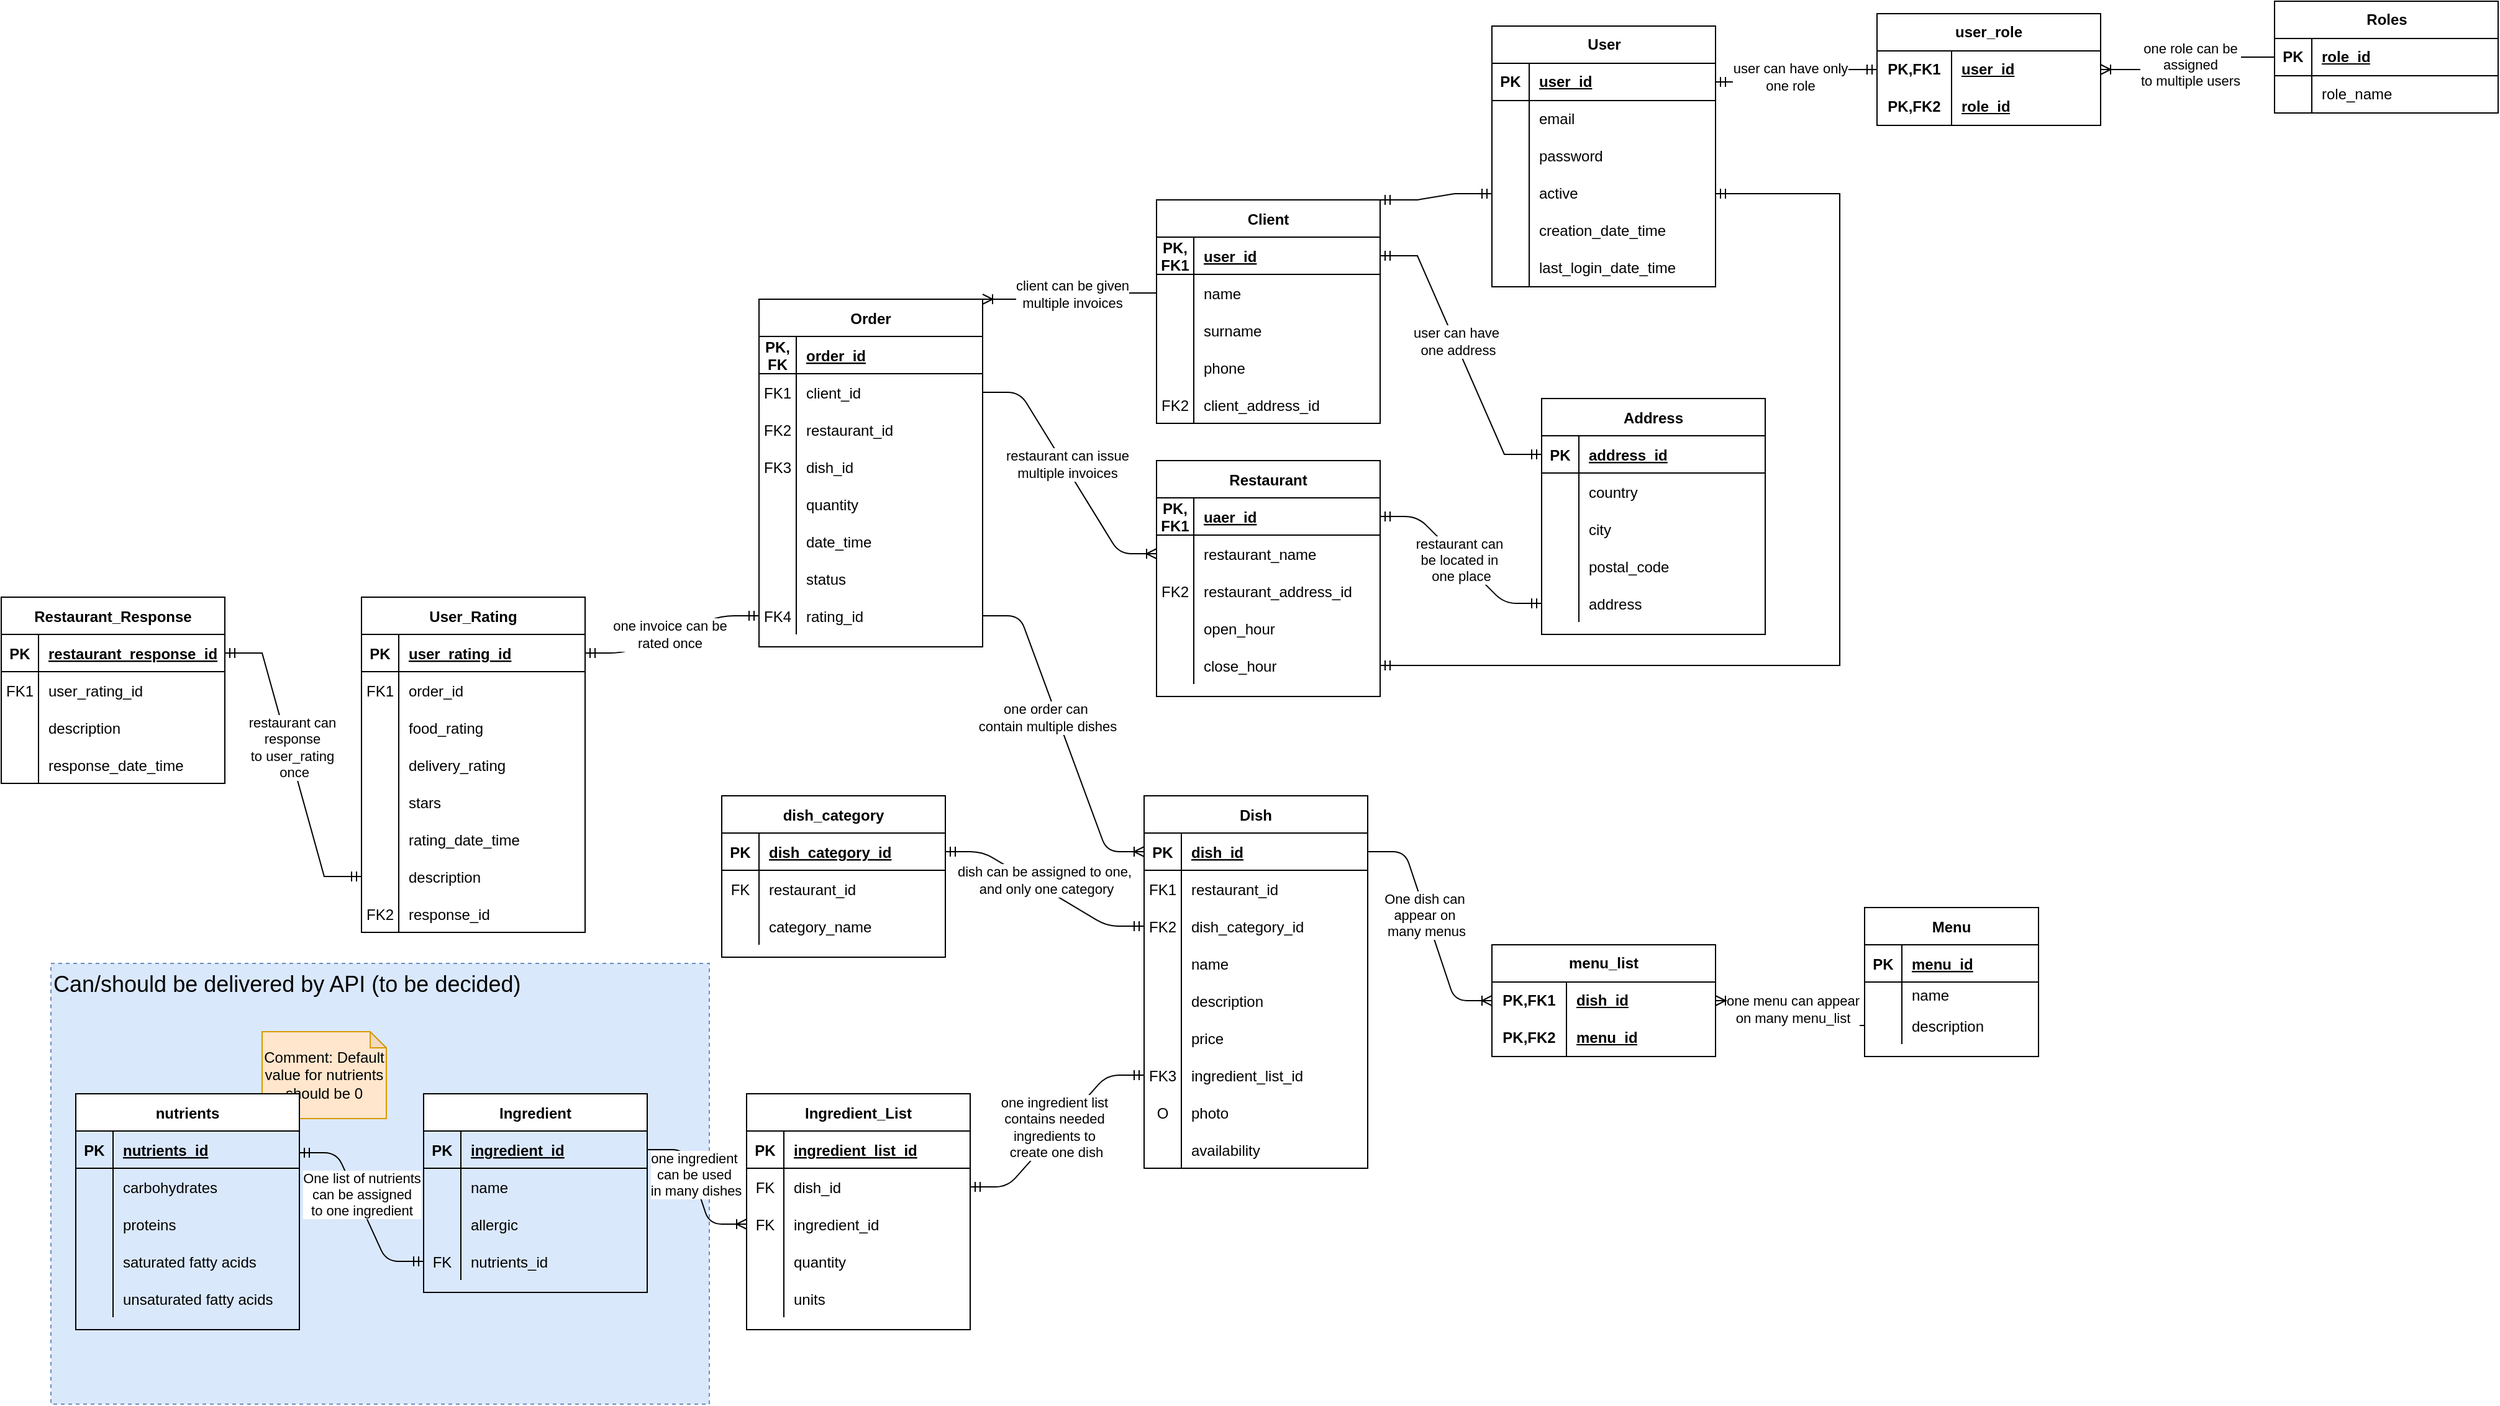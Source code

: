 <mxfile version="22.1.21" type="device">
  <diagram id="R2lEEEUBdFMjLlhIrx00" name="Page-1">
    <mxGraphModel dx="3457" dy="2475" grid="1" gridSize="10" guides="1" tooltips="1" connect="1" arrows="1" fold="1" page="1" pageScale="1" pageWidth="850" pageHeight="1100" math="0" shadow="0" extFonts="Permanent Marker^https://fonts.googleapis.com/css?family=Permanent+Marker">
      <root>
        <mxCell id="0" />
        <mxCell id="1" parent="0" />
        <mxCell id="UkySI7y9IdCMt1zPW84x-1" value="&lt;div style=&quot;font-size: 18px&quot;&gt;Can/should be delivered by API (to be decided)&lt;font style=&quot;font-size: 18px&quot;&gt;&lt;br&gt;&lt;/font&gt;&lt;/div&gt;" style="rounded=0;whiteSpace=wrap;html=1;fillColor=#dae8fc;dashed=1;strokeColor=#6c8ebf;align=left;verticalAlign=top;" parent="1" vertex="1">
          <mxGeometry x="-240" y="655" width="530" height="355" as="geometry" />
        </mxCell>
        <mxCell id="DX8vmvetM_7_w5uKqNcJ-239" value="Comment: Default value for nutrients should be 0" style="shape=note;whiteSpace=wrap;html=1;backgroundOutline=1;darkOpacity=0.05;size=13;fillColor=#ffe6cc;strokeColor=#d79b00;" parent="1" vertex="1">
          <mxGeometry x="-70" y="710" width="100" height="70" as="geometry" />
        </mxCell>
        <mxCell id="DX8vmvetM_7_w5uKqNcJ-1" value="Client" style="shape=table;startSize=30;container=1;collapsible=1;childLayout=tableLayout;fixedRows=1;rowLines=0;fontStyle=1;align=center;resizeLast=1;" parent="1" vertex="1">
          <mxGeometry x="650" y="40" width="180" height="180" as="geometry">
            <mxRectangle x="40" y="110" width="60" height="30" as="alternateBounds" />
          </mxGeometry>
        </mxCell>
        <mxCell id="DX8vmvetM_7_w5uKqNcJ-2" value="" style="shape=partialRectangle;collapsible=0;dropTarget=0;pointerEvents=0;fillColor=none;top=0;left=0;bottom=1;right=0;points=[[0,0.5],[1,0.5]];portConstraint=eastwest;" parent="DX8vmvetM_7_w5uKqNcJ-1" vertex="1">
          <mxGeometry y="30" width="180" height="30" as="geometry" />
        </mxCell>
        <mxCell id="DX8vmvetM_7_w5uKqNcJ-3" value="PK, &#xa;FK1" style="shape=partialRectangle;connectable=0;fillColor=none;top=0;left=0;bottom=0;right=0;fontStyle=1;overflow=hidden;" parent="DX8vmvetM_7_w5uKqNcJ-2" vertex="1">
          <mxGeometry width="30" height="30" as="geometry">
            <mxRectangle width="30" height="30" as="alternateBounds" />
          </mxGeometry>
        </mxCell>
        <mxCell id="DX8vmvetM_7_w5uKqNcJ-4" value="user_id" style="shape=partialRectangle;connectable=0;fillColor=none;top=0;left=0;bottom=0;right=0;align=left;spacingLeft=6;fontStyle=5;overflow=hidden;" parent="DX8vmvetM_7_w5uKqNcJ-2" vertex="1">
          <mxGeometry x="30" width="150" height="30" as="geometry">
            <mxRectangle width="150" height="30" as="alternateBounds" />
          </mxGeometry>
        </mxCell>
        <mxCell id="DX8vmvetM_7_w5uKqNcJ-8" value="" style="shape=partialRectangle;collapsible=0;dropTarget=0;pointerEvents=0;fillColor=none;top=0;left=0;bottom=0;right=0;points=[[0,0.5],[1,0.5]];portConstraint=eastwest;" parent="DX8vmvetM_7_w5uKqNcJ-1" vertex="1">
          <mxGeometry y="60" width="180" height="30" as="geometry" />
        </mxCell>
        <mxCell id="DX8vmvetM_7_w5uKqNcJ-9" value="" style="shape=partialRectangle;connectable=0;fillColor=none;top=0;left=0;bottom=0;right=0;editable=1;overflow=hidden;" parent="DX8vmvetM_7_w5uKqNcJ-8" vertex="1">
          <mxGeometry width="30" height="30" as="geometry">
            <mxRectangle width="30" height="30" as="alternateBounds" />
          </mxGeometry>
        </mxCell>
        <mxCell id="DX8vmvetM_7_w5uKqNcJ-10" value="name" style="shape=partialRectangle;connectable=0;fillColor=none;top=0;left=0;bottom=0;right=0;align=left;spacingLeft=6;overflow=hidden;" parent="DX8vmvetM_7_w5uKqNcJ-8" vertex="1">
          <mxGeometry x="30" width="150" height="30" as="geometry">
            <mxRectangle width="150" height="30" as="alternateBounds" />
          </mxGeometry>
        </mxCell>
        <mxCell id="DX8vmvetM_7_w5uKqNcJ-11" value="" style="shape=partialRectangle;collapsible=0;dropTarget=0;pointerEvents=0;fillColor=none;top=0;left=0;bottom=0;right=0;points=[[0,0.5],[1,0.5]];portConstraint=eastwest;" parent="DX8vmvetM_7_w5uKqNcJ-1" vertex="1">
          <mxGeometry y="90" width="180" height="30" as="geometry" />
        </mxCell>
        <mxCell id="DX8vmvetM_7_w5uKqNcJ-12" value="" style="shape=partialRectangle;connectable=0;fillColor=none;top=0;left=0;bottom=0;right=0;editable=1;overflow=hidden;" parent="DX8vmvetM_7_w5uKqNcJ-11" vertex="1">
          <mxGeometry width="30" height="30" as="geometry">
            <mxRectangle width="30" height="30" as="alternateBounds" />
          </mxGeometry>
        </mxCell>
        <mxCell id="DX8vmvetM_7_w5uKqNcJ-13" value="surname" style="shape=partialRectangle;connectable=0;fillColor=none;top=0;left=0;bottom=0;right=0;align=left;spacingLeft=6;overflow=hidden;" parent="DX8vmvetM_7_w5uKqNcJ-11" vertex="1">
          <mxGeometry x="30" width="150" height="30" as="geometry">
            <mxRectangle width="150" height="30" as="alternateBounds" />
          </mxGeometry>
        </mxCell>
        <mxCell id="DX8vmvetM_7_w5uKqNcJ-85" value="" style="shape=partialRectangle;collapsible=0;dropTarget=0;pointerEvents=0;fillColor=none;top=0;left=0;bottom=0;right=0;points=[[0,0.5],[1,0.5]];portConstraint=eastwest;" parent="DX8vmvetM_7_w5uKqNcJ-1" vertex="1">
          <mxGeometry y="120" width="180" height="30" as="geometry" />
        </mxCell>
        <mxCell id="DX8vmvetM_7_w5uKqNcJ-86" value="" style="shape=partialRectangle;connectable=0;fillColor=none;top=0;left=0;bottom=0;right=0;editable=1;overflow=hidden;" parent="DX8vmvetM_7_w5uKqNcJ-85" vertex="1">
          <mxGeometry width="30" height="30" as="geometry">
            <mxRectangle width="30" height="30" as="alternateBounds" />
          </mxGeometry>
        </mxCell>
        <mxCell id="DX8vmvetM_7_w5uKqNcJ-87" value="phone" style="shape=partialRectangle;connectable=0;fillColor=none;top=0;left=0;bottom=0;right=0;align=left;spacingLeft=6;overflow=hidden;" parent="DX8vmvetM_7_w5uKqNcJ-85" vertex="1">
          <mxGeometry x="30" width="150" height="30" as="geometry">
            <mxRectangle width="150" height="30" as="alternateBounds" />
          </mxGeometry>
        </mxCell>
        <mxCell id="KvqsDcHJPtiXeQpWy8Im-111" value="" style="shape=partialRectangle;collapsible=0;dropTarget=0;pointerEvents=0;fillColor=none;top=0;left=0;bottom=0;right=0;points=[[0,0.5],[1,0.5]];portConstraint=eastwest;" parent="DX8vmvetM_7_w5uKqNcJ-1" vertex="1">
          <mxGeometry y="150" width="180" height="30" as="geometry" />
        </mxCell>
        <mxCell id="KvqsDcHJPtiXeQpWy8Im-112" value="FK2" style="shape=partialRectangle;connectable=0;fillColor=none;top=0;left=0;bottom=0;right=0;editable=1;overflow=hidden;" parent="KvqsDcHJPtiXeQpWy8Im-111" vertex="1">
          <mxGeometry width="30" height="30" as="geometry">
            <mxRectangle width="30" height="30" as="alternateBounds" />
          </mxGeometry>
        </mxCell>
        <mxCell id="KvqsDcHJPtiXeQpWy8Im-113" value="client_address_id" style="shape=partialRectangle;connectable=0;fillColor=none;top=0;left=0;bottom=0;right=0;align=left;spacingLeft=6;overflow=hidden;" parent="KvqsDcHJPtiXeQpWy8Im-111" vertex="1">
          <mxGeometry x="30" width="150" height="30" as="geometry">
            <mxRectangle width="150" height="30" as="alternateBounds" />
          </mxGeometry>
        </mxCell>
        <mxCell id="DX8vmvetM_7_w5uKqNcJ-151" value="Ingredient_List" style="shape=table;startSize=30;container=1;collapsible=1;childLayout=tableLayout;fixedRows=1;rowLines=0;fontStyle=1;align=center;resizeLast=1;" parent="1" vertex="1">
          <mxGeometry x="320" y="760" width="180" height="190" as="geometry" />
        </mxCell>
        <mxCell id="DX8vmvetM_7_w5uKqNcJ-152" value="" style="shape=partialRectangle;collapsible=0;dropTarget=0;pointerEvents=0;fillColor=none;top=0;left=0;bottom=1;right=0;points=[[0,0.5],[1,0.5]];portConstraint=eastwest;" parent="DX8vmvetM_7_w5uKqNcJ-151" vertex="1">
          <mxGeometry y="30" width="180" height="30" as="geometry" />
        </mxCell>
        <mxCell id="DX8vmvetM_7_w5uKqNcJ-153" value="PK" style="shape=partialRectangle;connectable=0;fillColor=none;top=0;left=0;bottom=0;right=0;fontStyle=1;overflow=hidden;" parent="DX8vmvetM_7_w5uKqNcJ-152" vertex="1">
          <mxGeometry width="30" height="30" as="geometry" />
        </mxCell>
        <mxCell id="DX8vmvetM_7_w5uKqNcJ-154" value="ingredient_list_id" style="shape=partialRectangle;connectable=0;fillColor=none;top=0;left=0;bottom=0;right=0;align=left;spacingLeft=6;fontStyle=5;overflow=hidden;" parent="DX8vmvetM_7_w5uKqNcJ-152" vertex="1">
          <mxGeometry x="30" width="150" height="30" as="geometry" />
        </mxCell>
        <mxCell id="DX8vmvetM_7_w5uKqNcJ-155" value="" style="shape=partialRectangle;collapsible=0;dropTarget=0;pointerEvents=0;fillColor=none;top=0;left=0;bottom=0;right=0;points=[[0,0.5],[1,0.5]];portConstraint=eastwest;" parent="DX8vmvetM_7_w5uKqNcJ-151" vertex="1">
          <mxGeometry y="60" width="180" height="30" as="geometry" />
        </mxCell>
        <mxCell id="DX8vmvetM_7_w5uKqNcJ-156" value="FK" style="shape=partialRectangle;connectable=0;fillColor=none;top=0;left=0;bottom=0;right=0;editable=1;overflow=hidden;" parent="DX8vmvetM_7_w5uKqNcJ-155" vertex="1">
          <mxGeometry width="30" height="30" as="geometry" />
        </mxCell>
        <mxCell id="DX8vmvetM_7_w5uKqNcJ-157" value="dish_id" style="shape=partialRectangle;connectable=0;fillColor=none;top=0;left=0;bottom=0;right=0;align=left;spacingLeft=6;overflow=hidden;" parent="DX8vmvetM_7_w5uKqNcJ-155" vertex="1">
          <mxGeometry x="30" width="150" height="30" as="geometry" />
        </mxCell>
        <mxCell id="DX8vmvetM_7_w5uKqNcJ-158" value="" style="shape=partialRectangle;collapsible=0;dropTarget=0;pointerEvents=0;fillColor=none;top=0;left=0;bottom=0;right=0;points=[[0,0.5],[1,0.5]];portConstraint=eastwest;" parent="DX8vmvetM_7_w5uKqNcJ-151" vertex="1">
          <mxGeometry y="90" width="180" height="30" as="geometry" />
        </mxCell>
        <mxCell id="DX8vmvetM_7_w5uKqNcJ-159" value="FK" style="shape=partialRectangle;connectable=0;fillColor=none;top=0;left=0;bottom=0;right=0;editable=1;overflow=hidden;" parent="DX8vmvetM_7_w5uKqNcJ-158" vertex="1">
          <mxGeometry width="30" height="30" as="geometry" />
        </mxCell>
        <mxCell id="DX8vmvetM_7_w5uKqNcJ-160" value="ingredient_id" style="shape=partialRectangle;connectable=0;fillColor=none;top=0;left=0;bottom=0;right=0;align=left;spacingLeft=6;overflow=hidden;" parent="DX8vmvetM_7_w5uKqNcJ-158" vertex="1">
          <mxGeometry x="30" width="150" height="30" as="geometry" />
        </mxCell>
        <mxCell id="DX8vmvetM_7_w5uKqNcJ-161" value="" style="shape=partialRectangle;collapsible=0;dropTarget=0;pointerEvents=0;fillColor=none;top=0;left=0;bottom=0;right=0;points=[[0,0.5],[1,0.5]];portConstraint=eastwest;" parent="DX8vmvetM_7_w5uKqNcJ-151" vertex="1">
          <mxGeometry y="120" width="180" height="30" as="geometry" />
        </mxCell>
        <mxCell id="DX8vmvetM_7_w5uKqNcJ-162" value="" style="shape=partialRectangle;connectable=0;fillColor=none;top=0;left=0;bottom=0;right=0;editable=1;overflow=hidden;" parent="DX8vmvetM_7_w5uKqNcJ-161" vertex="1">
          <mxGeometry width="30" height="30" as="geometry" />
        </mxCell>
        <mxCell id="DX8vmvetM_7_w5uKqNcJ-163" value="quantity" style="shape=partialRectangle;connectable=0;fillColor=none;top=0;left=0;bottom=0;right=0;align=left;spacingLeft=6;overflow=hidden;" parent="DX8vmvetM_7_w5uKqNcJ-161" vertex="1">
          <mxGeometry x="30" width="150" height="30" as="geometry" />
        </mxCell>
        <mxCell id="DX8vmvetM_7_w5uKqNcJ-224" value="" style="shape=partialRectangle;collapsible=0;dropTarget=0;pointerEvents=0;fillColor=none;top=0;left=0;bottom=0;right=0;points=[[0,0.5],[1,0.5]];portConstraint=eastwest;" parent="DX8vmvetM_7_w5uKqNcJ-151" vertex="1">
          <mxGeometry y="150" width="180" height="30" as="geometry" />
        </mxCell>
        <mxCell id="DX8vmvetM_7_w5uKqNcJ-225" value="" style="shape=partialRectangle;connectable=0;fillColor=none;top=0;left=0;bottom=0;right=0;editable=1;overflow=hidden;" parent="DX8vmvetM_7_w5uKqNcJ-224" vertex="1">
          <mxGeometry width="30" height="30" as="geometry" />
        </mxCell>
        <mxCell id="DX8vmvetM_7_w5uKqNcJ-226" value="units" style="shape=partialRectangle;connectable=0;fillColor=none;top=0;left=0;bottom=0;right=0;align=left;spacingLeft=6;overflow=hidden;" parent="DX8vmvetM_7_w5uKqNcJ-224" vertex="1">
          <mxGeometry x="30" width="150" height="30" as="geometry" />
        </mxCell>
        <mxCell id="DX8vmvetM_7_w5uKqNcJ-164" value="Ingredient" style="shape=table;startSize=30;container=1;collapsible=1;childLayout=tableLayout;fixedRows=1;rowLines=0;fontStyle=1;align=center;resizeLast=1;" parent="1" vertex="1">
          <mxGeometry x="60" y="760" width="180" height="160" as="geometry" />
        </mxCell>
        <mxCell id="DX8vmvetM_7_w5uKqNcJ-165" value="" style="shape=partialRectangle;collapsible=0;dropTarget=0;pointerEvents=0;fillColor=none;top=0;left=0;bottom=1;right=0;points=[[0,0.5],[1,0.5]];portConstraint=eastwest;" parent="DX8vmvetM_7_w5uKqNcJ-164" vertex="1">
          <mxGeometry y="30" width="180" height="30" as="geometry" />
        </mxCell>
        <mxCell id="DX8vmvetM_7_w5uKqNcJ-166" value="PK" style="shape=partialRectangle;connectable=0;fillColor=none;top=0;left=0;bottom=0;right=0;fontStyle=1;overflow=hidden;" parent="DX8vmvetM_7_w5uKqNcJ-165" vertex="1">
          <mxGeometry width="30" height="30" as="geometry" />
        </mxCell>
        <mxCell id="DX8vmvetM_7_w5uKqNcJ-167" value="ingredient_id" style="shape=partialRectangle;connectable=0;fillColor=none;top=0;left=0;bottom=0;right=0;align=left;spacingLeft=6;fontStyle=5;overflow=hidden;" parent="DX8vmvetM_7_w5uKqNcJ-165" vertex="1">
          <mxGeometry x="30" width="150" height="30" as="geometry" />
        </mxCell>
        <mxCell id="DX8vmvetM_7_w5uKqNcJ-168" value="" style="shape=partialRectangle;collapsible=0;dropTarget=0;pointerEvents=0;fillColor=none;top=0;left=0;bottom=0;right=0;points=[[0,0.5],[1,0.5]];portConstraint=eastwest;" parent="DX8vmvetM_7_w5uKqNcJ-164" vertex="1">
          <mxGeometry y="60" width="180" height="30" as="geometry" />
        </mxCell>
        <mxCell id="DX8vmvetM_7_w5uKqNcJ-169" value="" style="shape=partialRectangle;connectable=0;fillColor=none;top=0;left=0;bottom=0;right=0;editable=1;overflow=hidden;" parent="DX8vmvetM_7_w5uKqNcJ-168" vertex="1">
          <mxGeometry width="30" height="30" as="geometry" />
        </mxCell>
        <mxCell id="DX8vmvetM_7_w5uKqNcJ-170" value="name" style="shape=partialRectangle;connectable=0;fillColor=none;top=0;left=0;bottom=0;right=0;align=left;spacingLeft=6;overflow=hidden;" parent="DX8vmvetM_7_w5uKqNcJ-168" vertex="1">
          <mxGeometry x="30" width="150" height="30" as="geometry" />
        </mxCell>
        <mxCell id="DX8vmvetM_7_w5uKqNcJ-171" value="" style="shape=partialRectangle;collapsible=0;dropTarget=0;pointerEvents=0;fillColor=none;top=0;left=0;bottom=0;right=0;points=[[0,0.5],[1,0.5]];portConstraint=eastwest;" parent="DX8vmvetM_7_w5uKqNcJ-164" vertex="1">
          <mxGeometry y="90" width="180" height="30" as="geometry" />
        </mxCell>
        <mxCell id="DX8vmvetM_7_w5uKqNcJ-172" value="" style="shape=partialRectangle;connectable=0;fillColor=none;top=0;left=0;bottom=0;right=0;editable=1;overflow=hidden;" parent="DX8vmvetM_7_w5uKqNcJ-171" vertex="1">
          <mxGeometry width="30" height="30" as="geometry" />
        </mxCell>
        <mxCell id="DX8vmvetM_7_w5uKqNcJ-173" value="allergic" style="shape=partialRectangle;connectable=0;fillColor=none;top=0;left=0;bottom=0;right=0;align=left;spacingLeft=6;overflow=hidden;" parent="DX8vmvetM_7_w5uKqNcJ-171" vertex="1">
          <mxGeometry x="30" width="150" height="30" as="geometry" />
        </mxCell>
        <mxCell id="DX8vmvetM_7_w5uKqNcJ-174" value="" style="shape=partialRectangle;collapsible=0;dropTarget=0;pointerEvents=0;fillColor=none;top=0;left=0;bottom=0;right=0;points=[[0,0.5],[1,0.5]];portConstraint=eastwest;" parent="DX8vmvetM_7_w5uKqNcJ-164" vertex="1">
          <mxGeometry y="120" width="180" height="30" as="geometry" />
        </mxCell>
        <mxCell id="DX8vmvetM_7_w5uKqNcJ-175" value="FK" style="shape=partialRectangle;connectable=0;fillColor=none;top=0;left=0;bottom=0;right=0;editable=1;overflow=hidden;" parent="DX8vmvetM_7_w5uKqNcJ-174" vertex="1">
          <mxGeometry width="30" height="30" as="geometry" />
        </mxCell>
        <mxCell id="DX8vmvetM_7_w5uKqNcJ-176" value="nutrients_id" style="shape=partialRectangle;connectable=0;fillColor=none;top=0;left=0;bottom=0;right=0;align=left;spacingLeft=6;overflow=hidden;" parent="DX8vmvetM_7_w5uKqNcJ-174" vertex="1">
          <mxGeometry x="30" width="150" height="30" as="geometry" />
        </mxCell>
        <mxCell id="DX8vmvetM_7_w5uKqNcJ-30" value="Dish" style="shape=table;startSize=30;container=1;collapsible=1;childLayout=tableLayout;fixedRows=1;rowLines=0;fontStyle=1;align=center;resizeLast=1;" parent="1" vertex="1">
          <mxGeometry x="640" y="520" width="180" height="300" as="geometry" />
        </mxCell>
        <mxCell id="DX8vmvetM_7_w5uKqNcJ-31" value="" style="shape=partialRectangle;collapsible=0;dropTarget=0;pointerEvents=0;fillColor=none;top=0;left=0;bottom=1;right=0;points=[[0,0.5],[1,0.5]];portConstraint=eastwest;" parent="DX8vmvetM_7_w5uKqNcJ-30" vertex="1">
          <mxGeometry y="30" width="180" height="30" as="geometry" />
        </mxCell>
        <mxCell id="DX8vmvetM_7_w5uKqNcJ-32" value="PK" style="shape=partialRectangle;connectable=0;fillColor=none;top=0;left=0;bottom=0;right=0;fontStyle=1;overflow=hidden;" parent="DX8vmvetM_7_w5uKqNcJ-31" vertex="1">
          <mxGeometry width="30" height="30" as="geometry">
            <mxRectangle width="30" height="30" as="alternateBounds" />
          </mxGeometry>
        </mxCell>
        <mxCell id="DX8vmvetM_7_w5uKqNcJ-33" value="dish_id" style="shape=partialRectangle;connectable=0;fillColor=none;top=0;left=0;bottom=0;right=0;align=left;spacingLeft=6;fontStyle=5;overflow=hidden;" parent="DX8vmvetM_7_w5uKqNcJ-31" vertex="1">
          <mxGeometry x="30" width="150" height="30" as="geometry">
            <mxRectangle width="150" height="30" as="alternateBounds" />
          </mxGeometry>
        </mxCell>
        <mxCell id="DX8vmvetM_7_w5uKqNcJ-34" value="" style="shape=partialRectangle;collapsible=0;dropTarget=0;pointerEvents=0;fillColor=none;top=0;left=0;bottom=0;right=0;points=[[0,0.5],[1,0.5]];portConstraint=eastwest;" parent="DX8vmvetM_7_w5uKqNcJ-30" vertex="1">
          <mxGeometry y="60" width="180" height="30" as="geometry" />
        </mxCell>
        <mxCell id="DX8vmvetM_7_w5uKqNcJ-35" value="FK1" style="shape=partialRectangle;connectable=0;fillColor=none;top=0;left=0;bottom=0;right=0;editable=1;overflow=hidden;" parent="DX8vmvetM_7_w5uKqNcJ-34" vertex="1">
          <mxGeometry width="30" height="30" as="geometry">
            <mxRectangle width="30" height="30" as="alternateBounds" />
          </mxGeometry>
        </mxCell>
        <mxCell id="DX8vmvetM_7_w5uKqNcJ-36" value="restaurant_id" style="shape=partialRectangle;connectable=0;fillColor=none;top=0;left=0;bottom=0;right=0;align=left;spacingLeft=6;overflow=hidden;" parent="DX8vmvetM_7_w5uKqNcJ-34" vertex="1">
          <mxGeometry x="30" width="150" height="30" as="geometry">
            <mxRectangle width="150" height="30" as="alternateBounds" />
          </mxGeometry>
        </mxCell>
        <mxCell id="DX8vmvetM_7_w5uKqNcJ-40" value="" style="shape=partialRectangle;collapsible=0;dropTarget=0;pointerEvents=0;fillColor=none;top=0;left=0;bottom=0;right=0;points=[[0,0.5],[1,0.5]];portConstraint=eastwest;" parent="DX8vmvetM_7_w5uKqNcJ-30" vertex="1">
          <mxGeometry y="90" width="180" height="30" as="geometry" />
        </mxCell>
        <mxCell id="DX8vmvetM_7_w5uKqNcJ-41" value="FK2" style="shape=partialRectangle;connectable=0;fillColor=none;top=0;left=0;bottom=0;right=0;editable=1;overflow=hidden;" parent="DX8vmvetM_7_w5uKqNcJ-40" vertex="1">
          <mxGeometry width="30" height="30" as="geometry">
            <mxRectangle width="30" height="30" as="alternateBounds" />
          </mxGeometry>
        </mxCell>
        <mxCell id="DX8vmvetM_7_w5uKqNcJ-42" value="dish_category_id" style="shape=partialRectangle;connectable=0;fillColor=none;top=0;left=0;bottom=0;right=0;align=left;spacingLeft=6;overflow=hidden;" parent="DX8vmvetM_7_w5uKqNcJ-40" vertex="1">
          <mxGeometry x="30" width="150" height="30" as="geometry">
            <mxRectangle width="150" height="30" as="alternateBounds" />
          </mxGeometry>
        </mxCell>
        <mxCell id="DX8vmvetM_7_w5uKqNcJ-128" value="" style="shape=partialRectangle;collapsible=0;dropTarget=0;pointerEvents=0;fillColor=none;top=0;left=0;bottom=0;right=0;points=[[0,0.5],[1,0.5]];portConstraint=eastwest;" parent="DX8vmvetM_7_w5uKqNcJ-30" vertex="1">
          <mxGeometry y="120" width="180" height="30" as="geometry" />
        </mxCell>
        <mxCell id="DX8vmvetM_7_w5uKqNcJ-129" value="" style="shape=partialRectangle;connectable=0;fillColor=none;top=0;left=0;bottom=0;right=0;editable=1;overflow=hidden;" parent="DX8vmvetM_7_w5uKqNcJ-128" vertex="1">
          <mxGeometry width="30" height="30" as="geometry">
            <mxRectangle width="30" height="30" as="alternateBounds" />
          </mxGeometry>
        </mxCell>
        <mxCell id="DX8vmvetM_7_w5uKqNcJ-130" value="name" style="shape=partialRectangle;connectable=0;fillColor=none;top=0;left=0;bottom=0;right=0;align=left;spacingLeft=6;overflow=hidden;" parent="DX8vmvetM_7_w5uKqNcJ-128" vertex="1">
          <mxGeometry x="30" width="150" height="30" as="geometry">
            <mxRectangle width="150" height="30" as="alternateBounds" />
          </mxGeometry>
        </mxCell>
        <mxCell id="DX8vmvetM_7_w5uKqNcJ-131" value="" style="shape=partialRectangle;collapsible=0;dropTarget=0;pointerEvents=0;fillColor=none;top=0;left=0;bottom=0;right=0;points=[[0,0.5],[1,0.5]];portConstraint=eastwest;" parent="DX8vmvetM_7_w5uKqNcJ-30" vertex="1">
          <mxGeometry y="150" width="180" height="30" as="geometry" />
        </mxCell>
        <mxCell id="DX8vmvetM_7_w5uKqNcJ-132" value="" style="shape=partialRectangle;connectable=0;fillColor=none;top=0;left=0;bottom=0;right=0;editable=1;overflow=hidden;" parent="DX8vmvetM_7_w5uKqNcJ-131" vertex="1">
          <mxGeometry width="30" height="30" as="geometry">
            <mxRectangle width="30" height="30" as="alternateBounds" />
          </mxGeometry>
        </mxCell>
        <mxCell id="DX8vmvetM_7_w5uKqNcJ-133" value="description" style="shape=partialRectangle;connectable=0;fillColor=none;top=0;left=0;bottom=0;right=0;align=left;spacingLeft=6;overflow=hidden;" parent="DX8vmvetM_7_w5uKqNcJ-131" vertex="1">
          <mxGeometry x="30" width="150" height="30" as="geometry">
            <mxRectangle width="150" height="30" as="alternateBounds" />
          </mxGeometry>
        </mxCell>
        <mxCell id="DX8vmvetM_7_w5uKqNcJ-134" value="" style="shape=partialRectangle;collapsible=0;dropTarget=0;pointerEvents=0;fillColor=none;top=0;left=0;bottom=0;right=0;points=[[0,0.5],[1,0.5]];portConstraint=eastwest;" parent="DX8vmvetM_7_w5uKqNcJ-30" vertex="1">
          <mxGeometry y="180" width="180" height="30" as="geometry" />
        </mxCell>
        <mxCell id="DX8vmvetM_7_w5uKqNcJ-135" value="" style="shape=partialRectangle;connectable=0;fillColor=none;top=0;left=0;bottom=0;right=0;editable=1;overflow=hidden;" parent="DX8vmvetM_7_w5uKqNcJ-134" vertex="1">
          <mxGeometry width="30" height="30" as="geometry">
            <mxRectangle width="30" height="30" as="alternateBounds" />
          </mxGeometry>
        </mxCell>
        <mxCell id="DX8vmvetM_7_w5uKqNcJ-136" value="price" style="shape=partialRectangle;connectable=0;fillColor=none;top=0;left=0;bottom=0;right=0;align=left;spacingLeft=6;overflow=hidden;" parent="DX8vmvetM_7_w5uKqNcJ-134" vertex="1">
          <mxGeometry x="30" width="150" height="30" as="geometry">
            <mxRectangle width="150" height="30" as="alternateBounds" />
          </mxGeometry>
        </mxCell>
        <mxCell id="DX8vmvetM_7_w5uKqNcJ-137" value="" style="shape=partialRectangle;collapsible=0;dropTarget=0;pointerEvents=0;fillColor=none;top=0;left=0;bottom=0;right=0;points=[[0,0.5],[1,0.5]];portConstraint=eastwest;" parent="DX8vmvetM_7_w5uKqNcJ-30" vertex="1">
          <mxGeometry y="210" width="180" height="30" as="geometry" />
        </mxCell>
        <mxCell id="DX8vmvetM_7_w5uKqNcJ-138" value="FK3" style="shape=partialRectangle;connectable=0;fillColor=none;top=0;left=0;bottom=0;right=0;editable=1;overflow=hidden;" parent="DX8vmvetM_7_w5uKqNcJ-137" vertex="1">
          <mxGeometry width="30" height="30" as="geometry">
            <mxRectangle width="30" height="30" as="alternateBounds" />
          </mxGeometry>
        </mxCell>
        <mxCell id="DX8vmvetM_7_w5uKqNcJ-139" value="ingredient_list_id" style="shape=partialRectangle;connectable=0;fillColor=none;top=0;left=0;bottom=0;right=0;align=left;spacingLeft=6;overflow=hidden;" parent="DX8vmvetM_7_w5uKqNcJ-137" vertex="1">
          <mxGeometry x="30" width="150" height="30" as="geometry">
            <mxRectangle width="150" height="30" as="alternateBounds" />
          </mxGeometry>
        </mxCell>
        <mxCell id="DX8vmvetM_7_w5uKqNcJ-140" value="" style="shape=partialRectangle;collapsible=0;dropTarget=0;pointerEvents=0;fillColor=none;top=0;left=0;bottom=0;right=0;points=[[0,0.5],[1,0.5]];portConstraint=eastwest;" parent="DX8vmvetM_7_w5uKqNcJ-30" vertex="1">
          <mxGeometry y="240" width="180" height="30" as="geometry" />
        </mxCell>
        <mxCell id="DX8vmvetM_7_w5uKqNcJ-141" value="O" style="shape=partialRectangle;connectable=0;fillColor=none;top=0;left=0;bottom=0;right=0;editable=1;overflow=hidden;" parent="DX8vmvetM_7_w5uKqNcJ-140" vertex="1">
          <mxGeometry width="30" height="30" as="geometry">
            <mxRectangle width="30" height="30" as="alternateBounds" />
          </mxGeometry>
        </mxCell>
        <mxCell id="DX8vmvetM_7_w5uKqNcJ-142" value="photo" style="shape=partialRectangle;connectable=0;fillColor=none;top=0;left=0;bottom=0;right=0;align=left;spacingLeft=6;overflow=hidden;" parent="DX8vmvetM_7_w5uKqNcJ-140" vertex="1">
          <mxGeometry x="30" width="150" height="30" as="geometry">
            <mxRectangle width="150" height="30" as="alternateBounds" />
          </mxGeometry>
        </mxCell>
        <mxCell id="DX8vmvetM_7_w5uKqNcJ-143" value="" style="shape=partialRectangle;collapsible=0;dropTarget=0;pointerEvents=0;fillColor=none;top=0;left=0;bottom=0;right=0;points=[[0,0.5],[1,0.5]];portConstraint=eastwest;" parent="DX8vmvetM_7_w5uKqNcJ-30" vertex="1">
          <mxGeometry y="270" width="180" height="30" as="geometry" />
        </mxCell>
        <mxCell id="DX8vmvetM_7_w5uKqNcJ-144" value="" style="shape=partialRectangle;connectable=0;fillColor=none;top=0;left=0;bottom=0;right=0;editable=1;overflow=hidden;" parent="DX8vmvetM_7_w5uKqNcJ-143" vertex="1">
          <mxGeometry width="30" height="30" as="geometry">
            <mxRectangle width="30" height="30" as="alternateBounds" />
          </mxGeometry>
        </mxCell>
        <mxCell id="DX8vmvetM_7_w5uKqNcJ-145" value="availability" style="shape=partialRectangle;connectable=0;fillColor=none;top=0;left=0;bottom=0;right=0;align=left;spacingLeft=6;overflow=hidden;" parent="DX8vmvetM_7_w5uKqNcJ-143" vertex="1">
          <mxGeometry x="30" width="150" height="30" as="geometry">
            <mxRectangle width="150" height="30" as="alternateBounds" />
          </mxGeometry>
        </mxCell>
        <mxCell id="DX8vmvetM_7_w5uKqNcJ-194" value="" style="edgeStyle=entityRelationEdgeStyle;fontSize=12;html=1;endArrow=ERmandOne;startArrow=ERmandOne;exitX=1;exitY=0.5;exitDx=0;exitDy=0;entryX=0;entryY=0.5;entryDx=0;entryDy=0;" parent="1" source="DX8vmvetM_7_w5uKqNcJ-71" target="DX8vmvetM_7_w5uKqNcJ-40" edge="1">
          <mxGeometry width="100" height="100" relative="1" as="geometry">
            <mxPoint x="550" y="610" as="sourcePoint" />
            <mxPoint x="650" y="510" as="targetPoint" />
          </mxGeometry>
        </mxCell>
        <mxCell id="DX8vmvetM_7_w5uKqNcJ-230" value="&lt;div&gt;dish can be assigned to one,&amp;nbsp;&lt;/div&gt;&lt;div&gt;and only one category&lt;/div&gt;" style="edgeLabel;html=1;align=center;verticalAlign=middle;resizable=0;points=[];" parent="DX8vmvetM_7_w5uKqNcJ-194" vertex="1" connectable="0">
          <mxGeometry x="-0.101" y="-2" relative="1" as="geometry">
            <mxPoint x="8.97" y="-4.62" as="offset" />
          </mxGeometry>
        </mxCell>
        <mxCell id="DX8vmvetM_7_w5uKqNcJ-57" value="Order" style="shape=table;startSize=30;container=1;collapsible=1;childLayout=tableLayout;fixedRows=1;rowLines=0;fontStyle=1;align=center;resizeLast=1;" parent="1" vertex="1">
          <mxGeometry x="330" y="120" width="180" height="280" as="geometry" />
        </mxCell>
        <mxCell id="DX8vmvetM_7_w5uKqNcJ-58" value="" style="shape=partialRectangle;collapsible=0;dropTarget=0;pointerEvents=0;fillColor=none;top=0;left=0;bottom=1;right=0;points=[[0,0.5],[1,0.5]];portConstraint=eastwest;" parent="DX8vmvetM_7_w5uKqNcJ-57" vertex="1">
          <mxGeometry y="30" width="180" height="30" as="geometry" />
        </mxCell>
        <mxCell id="DX8vmvetM_7_w5uKqNcJ-59" value="PK,&#xa;FK" style="shape=partialRectangle;connectable=0;fillColor=none;top=0;left=0;bottom=0;right=0;fontStyle=1;overflow=hidden;" parent="DX8vmvetM_7_w5uKqNcJ-58" vertex="1">
          <mxGeometry width="30" height="30" as="geometry">
            <mxRectangle width="30" height="30" as="alternateBounds" />
          </mxGeometry>
        </mxCell>
        <mxCell id="DX8vmvetM_7_w5uKqNcJ-60" value="order_id" style="shape=partialRectangle;connectable=0;fillColor=none;top=0;left=0;bottom=0;right=0;align=left;spacingLeft=6;fontStyle=5;overflow=hidden;" parent="DX8vmvetM_7_w5uKqNcJ-58" vertex="1">
          <mxGeometry x="30" width="150" height="30" as="geometry">
            <mxRectangle width="150" height="30" as="alternateBounds" />
          </mxGeometry>
        </mxCell>
        <mxCell id="DX8vmvetM_7_w5uKqNcJ-61" value="" style="shape=partialRectangle;collapsible=0;dropTarget=0;pointerEvents=0;fillColor=none;top=0;left=0;bottom=0;right=0;points=[[0,0.5],[1,0.5]];portConstraint=eastwest;" parent="DX8vmvetM_7_w5uKqNcJ-57" vertex="1">
          <mxGeometry y="60" width="180" height="30" as="geometry" />
        </mxCell>
        <mxCell id="DX8vmvetM_7_w5uKqNcJ-62" value="FK1" style="shape=partialRectangle;connectable=0;fillColor=none;top=0;left=0;bottom=0;right=0;editable=1;overflow=hidden;" parent="DX8vmvetM_7_w5uKqNcJ-61" vertex="1">
          <mxGeometry width="30" height="30" as="geometry">
            <mxRectangle width="30" height="30" as="alternateBounds" />
          </mxGeometry>
        </mxCell>
        <mxCell id="DX8vmvetM_7_w5uKqNcJ-63" value="client_id" style="shape=partialRectangle;connectable=0;fillColor=none;top=0;left=0;bottom=0;right=0;align=left;spacingLeft=6;overflow=hidden;" parent="DX8vmvetM_7_w5uKqNcJ-61" vertex="1">
          <mxGeometry x="30" width="150" height="30" as="geometry">
            <mxRectangle width="150" height="30" as="alternateBounds" />
          </mxGeometry>
        </mxCell>
        <mxCell id="DX8vmvetM_7_w5uKqNcJ-64" value="" style="shape=partialRectangle;collapsible=0;dropTarget=0;pointerEvents=0;fillColor=none;top=0;left=0;bottom=0;right=0;points=[[0,0.5],[1,0.5]];portConstraint=eastwest;" parent="DX8vmvetM_7_w5uKqNcJ-57" vertex="1">
          <mxGeometry y="90" width="180" height="30" as="geometry" />
        </mxCell>
        <mxCell id="DX8vmvetM_7_w5uKqNcJ-65" value="FK2" style="shape=partialRectangle;connectable=0;fillColor=none;top=0;left=0;bottom=0;right=0;editable=1;overflow=hidden;" parent="DX8vmvetM_7_w5uKqNcJ-64" vertex="1">
          <mxGeometry width="30" height="30" as="geometry">
            <mxRectangle width="30" height="30" as="alternateBounds" />
          </mxGeometry>
        </mxCell>
        <mxCell id="DX8vmvetM_7_w5uKqNcJ-66" value="restaurant_id" style="shape=partialRectangle;connectable=0;fillColor=none;top=0;left=0;bottom=0;right=0;align=left;spacingLeft=6;overflow=hidden;" parent="DX8vmvetM_7_w5uKqNcJ-64" vertex="1">
          <mxGeometry x="30" width="150" height="30" as="geometry">
            <mxRectangle width="150" height="30" as="alternateBounds" />
          </mxGeometry>
        </mxCell>
        <mxCell id="DX8vmvetM_7_w5uKqNcJ-67" value="" style="shape=partialRectangle;collapsible=0;dropTarget=0;pointerEvents=0;fillColor=none;top=0;left=0;bottom=0;right=0;points=[[0,0.5],[1,0.5]];portConstraint=eastwest;" parent="DX8vmvetM_7_w5uKqNcJ-57" vertex="1">
          <mxGeometry y="120" width="180" height="30" as="geometry" />
        </mxCell>
        <mxCell id="DX8vmvetM_7_w5uKqNcJ-68" value="FK3" style="shape=partialRectangle;connectable=0;fillColor=none;top=0;left=0;bottom=0;right=0;editable=1;overflow=hidden;" parent="DX8vmvetM_7_w5uKqNcJ-67" vertex="1">
          <mxGeometry width="30" height="30" as="geometry">
            <mxRectangle width="30" height="30" as="alternateBounds" />
          </mxGeometry>
        </mxCell>
        <mxCell id="DX8vmvetM_7_w5uKqNcJ-69" value="dish_id" style="shape=partialRectangle;connectable=0;fillColor=none;top=0;left=0;bottom=0;right=0;align=left;spacingLeft=6;overflow=hidden;" parent="DX8vmvetM_7_w5uKqNcJ-67" vertex="1">
          <mxGeometry x="30" width="150" height="30" as="geometry">
            <mxRectangle width="150" height="30" as="alternateBounds" />
          </mxGeometry>
        </mxCell>
        <mxCell id="DX8vmvetM_7_w5uKqNcJ-215" value="" style="shape=partialRectangle;collapsible=0;dropTarget=0;pointerEvents=0;fillColor=none;top=0;left=0;bottom=0;right=0;points=[[0,0.5],[1,0.5]];portConstraint=eastwest;" parent="DX8vmvetM_7_w5uKqNcJ-57" vertex="1">
          <mxGeometry y="150" width="180" height="30" as="geometry" />
        </mxCell>
        <mxCell id="DX8vmvetM_7_w5uKqNcJ-216" value="" style="shape=partialRectangle;connectable=0;fillColor=none;top=0;left=0;bottom=0;right=0;editable=1;overflow=hidden;" parent="DX8vmvetM_7_w5uKqNcJ-215" vertex="1">
          <mxGeometry width="30" height="30" as="geometry">
            <mxRectangle width="30" height="30" as="alternateBounds" />
          </mxGeometry>
        </mxCell>
        <mxCell id="DX8vmvetM_7_w5uKqNcJ-217" value="quantity" style="shape=partialRectangle;connectable=0;fillColor=none;top=0;left=0;bottom=0;right=0;align=left;spacingLeft=6;overflow=hidden;" parent="DX8vmvetM_7_w5uKqNcJ-215" vertex="1">
          <mxGeometry x="30" width="150" height="30" as="geometry">
            <mxRectangle width="150" height="30" as="alternateBounds" />
          </mxGeometry>
        </mxCell>
        <mxCell id="DX8vmvetM_7_w5uKqNcJ-220" value="" style="shape=partialRectangle;collapsible=0;dropTarget=0;pointerEvents=0;fillColor=none;top=0;left=0;bottom=0;right=0;points=[[0,0.5],[1,0.5]];portConstraint=eastwest;" parent="DX8vmvetM_7_w5uKqNcJ-57" vertex="1">
          <mxGeometry y="180" width="180" height="30" as="geometry" />
        </mxCell>
        <mxCell id="DX8vmvetM_7_w5uKqNcJ-221" value="" style="shape=partialRectangle;connectable=0;fillColor=none;top=0;left=0;bottom=0;right=0;editable=1;overflow=hidden;" parent="DX8vmvetM_7_w5uKqNcJ-220" vertex="1">
          <mxGeometry width="30" height="30" as="geometry">
            <mxRectangle width="30" height="30" as="alternateBounds" />
          </mxGeometry>
        </mxCell>
        <mxCell id="DX8vmvetM_7_w5uKqNcJ-222" value="date_time" style="shape=partialRectangle;connectable=0;fillColor=none;top=0;left=0;bottom=0;right=0;align=left;spacingLeft=6;overflow=hidden;" parent="DX8vmvetM_7_w5uKqNcJ-220" vertex="1">
          <mxGeometry x="30" width="150" height="30" as="geometry">
            <mxRectangle width="150" height="30" as="alternateBounds" />
          </mxGeometry>
        </mxCell>
        <mxCell id="DX8vmvetM_7_w5uKqNcJ-251" value="" style="shape=partialRectangle;collapsible=0;dropTarget=0;pointerEvents=0;fillColor=none;top=0;left=0;bottom=0;right=0;points=[[0,0.5],[1,0.5]];portConstraint=eastwest;" parent="DX8vmvetM_7_w5uKqNcJ-57" vertex="1">
          <mxGeometry y="210" width="180" height="30" as="geometry" />
        </mxCell>
        <mxCell id="DX8vmvetM_7_w5uKqNcJ-252" value="" style="shape=partialRectangle;connectable=0;fillColor=none;top=0;left=0;bottom=0;right=0;editable=1;overflow=hidden;" parent="DX8vmvetM_7_w5uKqNcJ-251" vertex="1">
          <mxGeometry width="30" height="30" as="geometry">
            <mxRectangle width="30" height="30" as="alternateBounds" />
          </mxGeometry>
        </mxCell>
        <mxCell id="DX8vmvetM_7_w5uKqNcJ-253" value="status" style="shape=partialRectangle;connectable=0;fillColor=none;top=0;left=0;bottom=0;right=0;align=left;spacingLeft=6;overflow=hidden;" parent="DX8vmvetM_7_w5uKqNcJ-251" vertex="1">
          <mxGeometry x="30" width="150" height="30" as="geometry">
            <mxRectangle width="150" height="30" as="alternateBounds" />
          </mxGeometry>
        </mxCell>
        <mxCell id="DX8vmvetM_7_w5uKqNcJ-254" value="" style="shape=partialRectangle;collapsible=0;dropTarget=0;pointerEvents=0;fillColor=none;top=0;left=0;bottom=0;right=0;points=[[0,0.5],[1,0.5]];portConstraint=eastwest;" parent="DX8vmvetM_7_w5uKqNcJ-57" vertex="1">
          <mxGeometry y="240" width="180" height="30" as="geometry" />
        </mxCell>
        <mxCell id="DX8vmvetM_7_w5uKqNcJ-255" value="FK4" style="shape=partialRectangle;connectable=0;fillColor=none;top=0;left=0;bottom=0;right=0;editable=1;overflow=hidden;" parent="DX8vmvetM_7_w5uKqNcJ-254" vertex="1">
          <mxGeometry width="30" height="30" as="geometry">
            <mxRectangle width="30" height="30" as="alternateBounds" />
          </mxGeometry>
        </mxCell>
        <mxCell id="DX8vmvetM_7_w5uKqNcJ-256" value="rating_id" style="shape=partialRectangle;connectable=0;fillColor=none;top=0;left=0;bottom=0;right=0;align=left;spacingLeft=6;overflow=hidden;" parent="DX8vmvetM_7_w5uKqNcJ-254" vertex="1">
          <mxGeometry x="30" width="150" height="30" as="geometry">
            <mxRectangle width="150" height="30" as="alternateBounds" />
          </mxGeometry>
        </mxCell>
        <mxCell id="DX8vmvetM_7_w5uKqNcJ-223" value="" style="edgeStyle=entityRelationEdgeStyle;fontSize=12;html=1;endArrow=ERmandOne;startArrow=ERmandOne;exitX=1;exitY=0.5;exitDx=0;exitDy=0;entryX=0;entryY=0.5;entryDx=0;entryDy=0;" parent="1" source="DX8vmvetM_7_w5uKqNcJ-18" target="DX8vmvetM_7_w5uKqNcJ-211" edge="1">
          <mxGeometry width="100" height="100" relative="1" as="geometry">
            <mxPoint x="540" y="470" as="sourcePoint" />
            <mxPoint x="640" y="370" as="targetPoint" />
          </mxGeometry>
        </mxCell>
        <mxCell id="DX8vmvetM_7_w5uKqNcJ-233" value="&lt;div&gt;restaurant can&amp;nbsp;&lt;/div&gt;&lt;div&gt;be located in&amp;nbsp;&lt;/div&gt;&lt;div&gt;one place&lt;/div&gt;" style="edgeLabel;html=1;align=center;verticalAlign=middle;resizable=0;points=[];" parent="DX8vmvetM_7_w5uKqNcJ-223" vertex="1" connectable="0">
          <mxGeometry x="-0.011" relative="1" as="geometry">
            <mxPoint as="offset" />
          </mxGeometry>
        </mxCell>
        <mxCell id="DX8vmvetM_7_w5uKqNcJ-177" value="nutrients" style="shape=table;startSize=30;container=1;collapsible=1;childLayout=tableLayout;fixedRows=1;rowLines=0;fontStyle=1;align=center;resizeLast=1;" parent="1" vertex="1">
          <mxGeometry x="-220" y="760" width="180" height="190" as="geometry" />
        </mxCell>
        <mxCell id="DX8vmvetM_7_w5uKqNcJ-178" value="" style="shape=partialRectangle;collapsible=0;dropTarget=0;pointerEvents=0;fillColor=none;top=0;left=0;bottom=1;right=0;points=[[0,0.5],[1,0.5]];portConstraint=eastwest;" parent="DX8vmvetM_7_w5uKqNcJ-177" vertex="1">
          <mxGeometry y="30" width="180" height="30" as="geometry" />
        </mxCell>
        <mxCell id="DX8vmvetM_7_w5uKqNcJ-179" value="PK" style="shape=partialRectangle;connectable=0;fillColor=none;top=0;left=0;bottom=0;right=0;fontStyle=1;overflow=hidden;" parent="DX8vmvetM_7_w5uKqNcJ-178" vertex="1">
          <mxGeometry width="30" height="30" as="geometry" />
        </mxCell>
        <mxCell id="DX8vmvetM_7_w5uKqNcJ-180" value="nutrients_id" style="shape=partialRectangle;connectable=0;fillColor=none;top=0;left=0;bottom=0;right=0;align=left;spacingLeft=6;fontStyle=5;overflow=hidden;" parent="DX8vmvetM_7_w5uKqNcJ-178" vertex="1">
          <mxGeometry x="30" width="150" height="30" as="geometry" />
        </mxCell>
        <mxCell id="DX8vmvetM_7_w5uKqNcJ-181" value="" style="shape=partialRectangle;collapsible=0;dropTarget=0;pointerEvents=0;fillColor=none;top=0;left=0;bottom=0;right=0;points=[[0,0.5],[1,0.5]];portConstraint=eastwest;" parent="DX8vmvetM_7_w5uKqNcJ-177" vertex="1">
          <mxGeometry y="60" width="180" height="30" as="geometry" />
        </mxCell>
        <mxCell id="DX8vmvetM_7_w5uKqNcJ-182" value="" style="shape=partialRectangle;connectable=0;fillColor=none;top=0;left=0;bottom=0;right=0;editable=1;overflow=hidden;" parent="DX8vmvetM_7_w5uKqNcJ-181" vertex="1">
          <mxGeometry width="30" height="30" as="geometry" />
        </mxCell>
        <mxCell id="DX8vmvetM_7_w5uKqNcJ-183" value="carbohydrates" style="shape=partialRectangle;connectable=0;fillColor=none;top=0;left=0;bottom=0;right=0;align=left;spacingLeft=6;overflow=hidden;" parent="DX8vmvetM_7_w5uKqNcJ-181" vertex="1">
          <mxGeometry x="30" width="150" height="30" as="geometry" />
        </mxCell>
        <mxCell id="DX8vmvetM_7_w5uKqNcJ-184" value="" style="shape=partialRectangle;collapsible=0;dropTarget=0;pointerEvents=0;fillColor=none;top=0;left=0;bottom=0;right=0;points=[[0,0.5],[1,0.5]];portConstraint=eastwest;" parent="DX8vmvetM_7_w5uKqNcJ-177" vertex="1">
          <mxGeometry y="90" width="180" height="30" as="geometry" />
        </mxCell>
        <mxCell id="DX8vmvetM_7_w5uKqNcJ-185" value="" style="shape=partialRectangle;connectable=0;fillColor=none;top=0;left=0;bottom=0;right=0;editable=1;overflow=hidden;" parent="DX8vmvetM_7_w5uKqNcJ-184" vertex="1">
          <mxGeometry width="30" height="30" as="geometry" />
        </mxCell>
        <mxCell id="DX8vmvetM_7_w5uKqNcJ-186" value="proteins" style="shape=partialRectangle;connectable=0;fillColor=none;top=0;left=0;bottom=0;right=0;align=left;spacingLeft=6;overflow=hidden;" parent="DX8vmvetM_7_w5uKqNcJ-184" vertex="1">
          <mxGeometry x="30" width="150" height="30" as="geometry" />
        </mxCell>
        <mxCell id="DX8vmvetM_7_w5uKqNcJ-187" value="" style="shape=partialRectangle;collapsible=0;dropTarget=0;pointerEvents=0;fillColor=none;top=0;left=0;bottom=0;right=0;points=[[0,0.5],[1,0.5]];portConstraint=eastwest;" parent="DX8vmvetM_7_w5uKqNcJ-177" vertex="1">
          <mxGeometry y="120" width="180" height="30" as="geometry" />
        </mxCell>
        <mxCell id="DX8vmvetM_7_w5uKqNcJ-188" value="" style="shape=partialRectangle;connectable=0;fillColor=none;top=0;left=0;bottom=0;right=0;editable=1;overflow=hidden;" parent="DX8vmvetM_7_w5uKqNcJ-187" vertex="1">
          <mxGeometry width="30" height="30" as="geometry" />
        </mxCell>
        <mxCell id="DX8vmvetM_7_w5uKqNcJ-189" value="saturated fatty acids" style="shape=partialRectangle;connectable=0;fillColor=none;top=0;left=0;bottom=0;right=0;align=left;spacingLeft=6;overflow=hidden;" parent="DX8vmvetM_7_w5uKqNcJ-187" vertex="1">
          <mxGeometry x="30" width="150" height="30" as="geometry" />
        </mxCell>
        <mxCell id="DX8vmvetM_7_w5uKqNcJ-234" value="" style="shape=partialRectangle;collapsible=0;dropTarget=0;pointerEvents=0;fillColor=none;top=0;left=0;bottom=0;right=0;points=[[0,0.5],[1,0.5]];portConstraint=eastwest;" parent="DX8vmvetM_7_w5uKqNcJ-177" vertex="1">
          <mxGeometry y="150" width="180" height="30" as="geometry" />
        </mxCell>
        <mxCell id="DX8vmvetM_7_w5uKqNcJ-235" value="" style="shape=partialRectangle;connectable=0;fillColor=none;top=0;left=0;bottom=0;right=0;editable=1;overflow=hidden;" parent="DX8vmvetM_7_w5uKqNcJ-234" vertex="1">
          <mxGeometry width="30" height="30" as="geometry" />
        </mxCell>
        <mxCell id="DX8vmvetM_7_w5uKqNcJ-236" value="unsaturated fatty acids" style="shape=partialRectangle;connectable=0;fillColor=none;top=0;left=0;bottom=0;right=0;align=left;spacingLeft=6;overflow=hidden;" parent="DX8vmvetM_7_w5uKqNcJ-234" vertex="1">
          <mxGeometry x="30" width="150" height="30" as="geometry" />
        </mxCell>
        <mxCell id="DX8vmvetM_7_w5uKqNcJ-227" value="" style="edgeStyle=entityRelationEdgeStyle;fontSize=12;html=1;endArrow=ERoneToMany;exitX=1;exitY=0.5;exitDx=0;exitDy=0;entryX=0;entryY=0.5;entryDx=0;entryDy=0;" parent="1" source="DX8vmvetM_7_w5uKqNcJ-165" target="DX8vmvetM_7_w5uKqNcJ-158" edge="1">
          <mxGeometry width="100" height="100" relative="1" as="geometry">
            <mxPoint x="250" y="720" as="sourcePoint" />
            <mxPoint x="350" y="620" as="targetPoint" />
          </mxGeometry>
        </mxCell>
        <mxCell id="DX8vmvetM_7_w5uKqNcJ-229" value="&lt;div&gt;one ingredient&amp;nbsp;&lt;/div&gt;&lt;div&gt;can be used&amp;nbsp;&lt;/div&gt;&lt;div&gt;in many dishes&lt;/div&gt;" style="edgeLabel;html=1;align=center;verticalAlign=middle;resizable=0;points=[];" parent="DX8vmvetM_7_w5uKqNcJ-227" vertex="1" connectable="0">
          <mxGeometry x="-0.159" y="2" relative="1" as="geometry">
            <mxPoint as="offset" />
          </mxGeometry>
        </mxCell>
        <mxCell id="DX8vmvetM_7_w5uKqNcJ-70" value="dish_category" style="shape=table;startSize=30;container=1;collapsible=1;childLayout=tableLayout;fixedRows=1;rowLines=0;fontStyle=1;align=center;resizeLast=1;" parent="1" vertex="1">
          <mxGeometry x="300" y="520" width="180" height="130" as="geometry" />
        </mxCell>
        <mxCell id="DX8vmvetM_7_w5uKqNcJ-71" value="" style="shape=partialRectangle;collapsible=0;dropTarget=0;pointerEvents=0;fillColor=none;top=0;left=0;bottom=1;right=0;points=[[0,0.5],[1,0.5]];portConstraint=eastwest;" parent="DX8vmvetM_7_w5uKqNcJ-70" vertex="1">
          <mxGeometry y="30" width="180" height="30" as="geometry" />
        </mxCell>
        <mxCell id="DX8vmvetM_7_w5uKqNcJ-72" value="PK" style="shape=partialRectangle;connectable=0;fillColor=none;top=0;left=0;bottom=0;right=0;fontStyle=1;overflow=hidden;" parent="DX8vmvetM_7_w5uKqNcJ-71" vertex="1">
          <mxGeometry width="30" height="30" as="geometry" />
        </mxCell>
        <mxCell id="DX8vmvetM_7_w5uKqNcJ-73" value="dish_category_id" style="shape=partialRectangle;connectable=0;fillColor=none;top=0;left=0;bottom=0;right=0;align=left;spacingLeft=6;fontStyle=5;overflow=hidden;" parent="DX8vmvetM_7_w5uKqNcJ-71" vertex="1">
          <mxGeometry x="30" width="150" height="30" as="geometry" />
        </mxCell>
        <mxCell id="DX8vmvetM_7_w5uKqNcJ-74" value="" style="shape=partialRectangle;collapsible=0;dropTarget=0;pointerEvents=0;fillColor=none;top=0;left=0;bottom=0;right=0;points=[[0,0.5],[1,0.5]];portConstraint=eastwest;" parent="DX8vmvetM_7_w5uKqNcJ-70" vertex="1">
          <mxGeometry y="60" width="180" height="30" as="geometry" />
        </mxCell>
        <mxCell id="DX8vmvetM_7_w5uKqNcJ-75" value="FK" style="shape=partialRectangle;connectable=0;fillColor=none;top=0;left=0;bottom=0;right=0;editable=1;overflow=hidden;" parent="DX8vmvetM_7_w5uKqNcJ-74" vertex="1">
          <mxGeometry width="30" height="30" as="geometry" />
        </mxCell>
        <mxCell id="DX8vmvetM_7_w5uKqNcJ-76" value="restaurant_id" style="shape=partialRectangle;connectable=0;fillColor=none;top=0;left=0;bottom=0;right=0;align=left;spacingLeft=6;overflow=hidden;" parent="DX8vmvetM_7_w5uKqNcJ-74" vertex="1">
          <mxGeometry x="30" width="150" height="30" as="geometry" />
        </mxCell>
        <mxCell id="DX8vmvetM_7_w5uKqNcJ-77" value="" style="shape=partialRectangle;collapsible=0;dropTarget=0;pointerEvents=0;fillColor=none;top=0;left=0;bottom=0;right=0;points=[[0,0.5],[1,0.5]];portConstraint=eastwest;" parent="DX8vmvetM_7_w5uKqNcJ-70" vertex="1">
          <mxGeometry y="90" width="180" height="30" as="geometry" />
        </mxCell>
        <mxCell id="DX8vmvetM_7_w5uKqNcJ-78" value="" style="shape=partialRectangle;connectable=0;fillColor=none;top=0;left=0;bottom=0;right=0;editable=1;overflow=hidden;" parent="DX8vmvetM_7_w5uKqNcJ-77" vertex="1">
          <mxGeometry width="30" height="30" as="geometry" />
        </mxCell>
        <mxCell id="DX8vmvetM_7_w5uKqNcJ-79" value="category_name" style="shape=partialRectangle;connectable=0;fillColor=none;top=0;left=0;bottom=0;right=0;align=left;spacingLeft=6;overflow=hidden;" parent="DX8vmvetM_7_w5uKqNcJ-77" vertex="1">
          <mxGeometry x="30" width="150" height="30" as="geometry" />
        </mxCell>
        <mxCell id="DX8vmvetM_7_w5uKqNcJ-231" value="" style="edgeStyle=entityRelationEdgeStyle;fontSize=12;html=1;endArrow=ERmandOne;startArrow=ERmandOne;exitX=1;exitY=0.5;exitDx=0;exitDy=0;entryX=0;entryY=0.5;entryDx=0;entryDy=0;" parent="1" source="DX8vmvetM_7_w5uKqNcJ-155" target="DX8vmvetM_7_w5uKqNcJ-137" edge="1">
          <mxGeometry width="100" height="100" relative="1" as="geometry">
            <mxPoint x="520" y="840" as="sourcePoint" />
            <mxPoint x="620" y="740" as="targetPoint" />
          </mxGeometry>
        </mxCell>
        <mxCell id="DX8vmvetM_7_w5uKqNcJ-232" value="&lt;div&gt;one ingredient list&amp;nbsp;&lt;/div&gt;&lt;div&gt;contains needed&amp;nbsp;&lt;/div&gt;&lt;div&gt;ingredients to&amp;nbsp;&lt;/div&gt;&lt;div&gt;create one dish&lt;br&gt;&lt;/div&gt;" style="edgeLabel;html=1;align=center;verticalAlign=middle;resizable=0;points=[];" parent="DX8vmvetM_7_w5uKqNcJ-231" vertex="1" connectable="0">
          <mxGeometry x="0.013" y="3" relative="1" as="geometry">
            <mxPoint as="offset" />
          </mxGeometry>
        </mxCell>
        <mxCell id="DX8vmvetM_7_w5uKqNcJ-237" value="" style="edgeStyle=entityRelationEdgeStyle;fontSize=12;html=1;endArrow=ERmandOne;startArrow=ERmandOne;exitX=1;exitY=0.25;exitDx=0;exitDy=0;entryX=0;entryY=0.5;entryDx=0;entryDy=0;" parent="1" source="DX8vmvetM_7_w5uKqNcJ-177" target="DX8vmvetM_7_w5uKqNcJ-174" edge="1">
          <mxGeometry width="100" height="100" relative="1" as="geometry">
            <mxPoint x="400" y="780" as="sourcePoint" />
            <mxPoint x="500" y="680" as="targetPoint" />
          </mxGeometry>
        </mxCell>
        <mxCell id="DX8vmvetM_7_w5uKqNcJ-238" value="&lt;div&gt;One list of nutrients &lt;br&gt;&lt;/div&gt;&lt;div&gt;can be assigned&lt;/div&gt;&lt;div&gt;to one ingredient&lt;br&gt;&lt;/div&gt;" style="edgeLabel;html=1;align=center;verticalAlign=middle;resizable=0;points=[];" parent="DX8vmvetM_7_w5uKqNcJ-237" vertex="1" connectable="0">
          <mxGeometry x="-0.215" relative="1" as="geometry">
            <mxPoint x="7.11" y="4.31" as="offset" />
          </mxGeometry>
        </mxCell>
        <mxCell id="DX8vmvetM_7_w5uKqNcJ-241" value="" style="edgeStyle=entityRelationEdgeStyle;fontSize=12;html=1;endArrow=ERoneToMany;entryX=0;entryY=0.5;entryDx=0;entryDy=0;exitX=1;exitY=0.5;exitDx=0;exitDy=0;" parent="1" source="DX8vmvetM_7_w5uKqNcJ-254" target="DX8vmvetM_7_w5uKqNcJ-31" edge="1">
          <mxGeometry width="100" height="100" relative="1" as="geometry">
            <mxPoint x="470" y="480" as="sourcePoint" />
            <mxPoint x="570" y="380" as="targetPoint" />
          </mxGeometry>
        </mxCell>
        <mxCell id="DX8vmvetM_7_w5uKqNcJ-242" value="&lt;div&gt;one order can&amp;nbsp;&lt;/div&gt;&lt;div&gt;contain multiple dishes&lt;/div&gt;" style="edgeLabel;html=1;align=center;verticalAlign=middle;resizable=0;points=[];" parent="DX8vmvetM_7_w5uKqNcJ-241" vertex="1" connectable="0">
          <mxGeometry x="-0.219" y="-3" relative="1" as="geometry">
            <mxPoint y="12.71" as="offset" />
          </mxGeometry>
        </mxCell>
        <mxCell id="DX8vmvetM_7_w5uKqNcJ-245" value="" style="edgeStyle=elbowEdgeStyle;fontSize=12;html=1;endArrow=ERoneToMany;exitX=0;exitY=0.5;exitDx=0;exitDy=0;entryX=1;entryY=0;entryDx=0;entryDy=0;" parent="1" source="DX8vmvetM_7_w5uKqNcJ-8" target="DX8vmvetM_7_w5uKqNcJ-57" edge="1">
          <mxGeometry width="100" height="100" relative="1" as="geometry">
            <mxPoint x="190" y="165" as="sourcePoint" />
            <mxPoint x="300" y="300" as="targetPoint" />
          </mxGeometry>
        </mxCell>
        <mxCell id="DX8vmvetM_7_w5uKqNcJ-246" value="&lt;div&gt;client can be given&lt;br&gt;&lt;/div&gt;&lt;div&gt;multiple invoices&lt;br&gt;&lt;/div&gt;" style="edgeLabel;html=1;align=center;verticalAlign=middle;resizable=0;points=[];" parent="DX8vmvetM_7_w5uKqNcJ-245" vertex="1" connectable="0">
          <mxGeometry x="-0.057" y="1" relative="1" as="geometry">
            <mxPoint as="offset" />
          </mxGeometry>
        </mxCell>
        <mxCell id="DX8vmvetM_7_w5uKqNcJ-249" value="" style="edgeStyle=entityRelationEdgeStyle;fontSize=12;html=1;endArrow=ERoneToMany;entryX=0;entryY=0.5;entryDx=0;entryDy=0;exitX=1;exitY=0.5;exitDx=0;exitDy=0;" parent="1" source="DX8vmvetM_7_w5uKqNcJ-61" target="DX8vmvetM_7_w5uKqNcJ-21" edge="1">
          <mxGeometry width="100" height="100" relative="1" as="geometry">
            <mxPoint x="670" y="200" as="sourcePoint" />
            <mxPoint x="570" y="300" as="targetPoint" />
          </mxGeometry>
        </mxCell>
        <mxCell id="DX8vmvetM_7_w5uKqNcJ-250" value="&lt;div&gt;restaurant can issue&lt;br&gt;&lt;/div&gt;&lt;div&gt;multiple invoices&lt;br&gt;&lt;/div&gt;" style="edgeLabel;html=1;align=center;verticalAlign=middle;resizable=0;points=[];" parent="DX8vmvetM_7_w5uKqNcJ-249" vertex="1" connectable="0">
          <mxGeometry x="-0.062" y="2" relative="1" as="geometry">
            <mxPoint as="offset" />
          </mxGeometry>
        </mxCell>
        <mxCell id="DX8vmvetM_7_w5uKqNcJ-257" value="User_Rating" style="shape=table;startSize=30;container=1;collapsible=1;childLayout=tableLayout;fixedRows=1;rowLines=0;fontStyle=1;align=center;resizeLast=1;" parent="1" vertex="1">
          <mxGeometry x="10" y="360" width="180" height="270" as="geometry">
            <mxRectangle x="40" y="110" width="60" height="30" as="alternateBounds" />
          </mxGeometry>
        </mxCell>
        <mxCell id="DX8vmvetM_7_w5uKqNcJ-258" value="" style="shape=partialRectangle;collapsible=0;dropTarget=0;pointerEvents=0;fillColor=none;top=0;left=0;bottom=1;right=0;points=[[0,0.5],[1,0.5]];portConstraint=eastwest;" parent="DX8vmvetM_7_w5uKqNcJ-257" vertex="1">
          <mxGeometry y="30" width="180" height="30" as="geometry" />
        </mxCell>
        <mxCell id="DX8vmvetM_7_w5uKqNcJ-259" value="PK" style="shape=partialRectangle;connectable=0;fillColor=none;top=0;left=0;bottom=0;right=0;fontStyle=1;overflow=hidden;" parent="DX8vmvetM_7_w5uKqNcJ-258" vertex="1">
          <mxGeometry width="30" height="30" as="geometry">
            <mxRectangle width="30" height="30" as="alternateBounds" />
          </mxGeometry>
        </mxCell>
        <mxCell id="DX8vmvetM_7_w5uKqNcJ-260" value="user_rating_id" style="shape=partialRectangle;connectable=0;fillColor=none;top=0;left=0;bottom=0;right=0;align=left;spacingLeft=6;fontStyle=5;overflow=hidden;" parent="DX8vmvetM_7_w5uKqNcJ-258" vertex="1">
          <mxGeometry x="30" width="150" height="30" as="geometry">
            <mxRectangle width="150" height="30" as="alternateBounds" />
          </mxGeometry>
        </mxCell>
        <mxCell id="DX8vmvetM_7_w5uKqNcJ-261" value="" style="shape=partialRectangle;collapsible=0;dropTarget=0;pointerEvents=0;fillColor=none;top=0;left=0;bottom=0;right=0;points=[[0,0.5],[1,0.5]];portConstraint=eastwest;" parent="DX8vmvetM_7_w5uKqNcJ-257" vertex="1">
          <mxGeometry y="60" width="180" height="30" as="geometry" />
        </mxCell>
        <mxCell id="DX8vmvetM_7_w5uKqNcJ-262" value="FK1" style="shape=partialRectangle;connectable=0;fillColor=none;top=0;left=0;bottom=0;right=0;editable=1;overflow=hidden;" parent="DX8vmvetM_7_w5uKqNcJ-261" vertex="1">
          <mxGeometry width="30" height="30" as="geometry">
            <mxRectangle width="30" height="30" as="alternateBounds" />
          </mxGeometry>
        </mxCell>
        <mxCell id="DX8vmvetM_7_w5uKqNcJ-263" value="order_id" style="shape=partialRectangle;connectable=0;fillColor=none;top=0;left=0;bottom=0;right=0;align=left;spacingLeft=6;overflow=hidden;" parent="DX8vmvetM_7_w5uKqNcJ-261" vertex="1">
          <mxGeometry x="30" width="150" height="30" as="geometry">
            <mxRectangle width="150" height="30" as="alternateBounds" />
          </mxGeometry>
        </mxCell>
        <mxCell id="DX8vmvetM_7_w5uKqNcJ-264" value="" style="shape=partialRectangle;collapsible=0;dropTarget=0;pointerEvents=0;fillColor=none;top=0;left=0;bottom=0;right=0;points=[[0,0.5],[1,0.5]];portConstraint=eastwest;" parent="DX8vmvetM_7_w5uKqNcJ-257" vertex="1">
          <mxGeometry y="90" width="180" height="30" as="geometry" />
        </mxCell>
        <mxCell id="DX8vmvetM_7_w5uKqNcJ-265" value="" style="shape=partialRectangle;connectable=0;fillColor=none;top=0;left=0;bottom=0;right=0;editable=1;overflow=hidden;" parent="DX8vmvetM_7_w5uKqNcJ-264" vertex="1">
          <mxGeometry width="30" height="30" as="geometry">
            <mxRectangle width="30" height="30" as="alternateBounds" />
          </mxGeometry>
        </mxCell>
        <mxCell id="DX8vmvetM_7_w5uKqNcJ-266" value="food_rating" style="shape=partialRectangle;connectable=0;fillColor=none;top=0;left=0;bottom=0;right=0;align=left;spacingLeft=6;overflow=hidden;" parent="DX8vmvetM_7_w5uKqNcJ-264" vertex="1">
          <mxGeometry x="30" width="150" height="30" as="geometry">
            <mxRectangle width="150" height="30" as="alternateBounds" />
          </mxGeometry>
        </mxCell>
        <mxCell id="DX8vmvetM_7_w5uKqNcJ-267" value="" style="shape=partialRectangle;collapsible=0;dropTarget=0;pointerEvents=0;fillColor=none;top=0;left=0;bottom=0;right=0;points=[[0,0.5],[1,0.5]];portConstraint=eastwest;" parent="DX8vmvetM_7_w5uKqNcJ-257" vertex="1">
          <mxGeometry y="120" width="180" height="30" as="geometry" />
        </mxCell>
        <mxCell id="DX8vmvetM_7_w5uKqNcJ-268" value="" style="shape=partialRectangle;connectable=0;fillColor=none;top=0;left=0;bottom=0;right=0;editable=1;overflow=hidden;" parent="DX8vmvetM_7_w5uKqNcJ-267" vertex="1">
          <mxGeometry width="30" height="30" as="geometry">
            <mxRectangle width="30" height="30" as="alternateBounds" />
          </mxGeometry>
        </mxCell>
        <mxCell id="DX8vmvetM_7_w5uKqNcJ-269" value="delivery_rating" style="shape=partialRectangle;connectable=0;fillColor=none;top=0;left=0;bottom=0;right=0;align=left;spacingLeft=6;overflow=hidden;" parent="DX8vmvetM_7_w5uKqNcJ-267" vertex="1">
          <mxGeometry x="30" width="150" height="30" as="geometry">
            <mxRectangle width="150" height="30" as="alternateBounds" />
          </mxGeometry>
        </mxCell>
        <mxCell id="KvqsDcHJPtiXeQpWy8Im-1" value="" style="shape=partialRectangle;collapsible=0;dropTarget=0;pointerEvents=0;fillColor=none;top=0;left=0;bottom=0;right=0;points=[[0,0.5],[1,0.5]];portConstraint=eastwest;" parent="DX8vmvetM_7_w5uKqNcJ-257" vertex="1">
          <mxGeometry y="150" width="180" height="30" as="geometry" />
        </mxCell>
        <mxCell id="KvqsDcHJPtiXeQpWy8Im-2" value="" style="shape=partialRectangle;connectable=0;fillColor=none;top=0;left=0;bottom=0;right=0;editable=1;overflow=hidden;" parent="KvqsDcHJPtiXeQpWy8Im-1" vertex="1">
          <mxGeometry width="30" height="30" as="geometry">
            <mxRectangle width="30" height="30" as="alternateBounds" />
          </mxGeometry>
        </mxCell>
        <mxCell id="KvqsDcHJPtiXeQpWy8Im-3" value="stars" style="shape=partialRectangle;connectable=0;fillColor=none;top=0;left=0;bottom=0;right=0;align=left;spacingLeft=6;overflow=hidden;" parent="KvqsDcHJPtiXeQpWy8Im-1" vertex="1">
          <mxGeometry x="30" width="150" height="30" as="geometry">
            <mxRectangle width="150" height="30" as="alternateBounds" />
          </mxGeometry>
        </mxCell>
        <mxCell id="KvqsDcHJPtiXeQpWy8Im-4" value="" style="shape=partialRectangle;collapsible=0;dropTarget=0;pointerEvents=0;fillColor=none;top=0;left=0;bottom=0;right=0;points=[[0,0.5],[1,0.5]];portConstraint=eastwest;" parent="DX8vmvetM_7_w5uKqNcJ-257" vertex="1">
          <mxGeometry y="180" width="180" height="30" as="geometry" />
        </mxCell>
        <mxCell id="KvqsDcHJPtiXeQpWy8Im-5" value="" style="shape=partialRectangle;connectable=0;fillColor=none;top=0;left=0;bottom=0;right=0;editable=1;overflow=hidden;" parent="KvqsDcHJPtiXeQpWy8Im-4" vertex="1">
          <mxGeometry width="30" height="30" as="geometry">
            <mxRectangle width="30" height="30" as="alternateBounds" />
          </mxGeometry>
        </mxCell>
        <mxCell id="KvqsDcHJPtiXeQpWy8Im-6" value="rating_date_time" style="shape=partialRectangle;connectable=0;fillColor=none;top=0;left=0;bottom=0;right=0;align=left;spacingLeft=6;overflow=hidden;" parent="KvqsDcHJPtiXeQpWy8Im-4" vertex="1">
          <mxGeometry x="30" width="150" height="30" as="geometry">
            <mxRectangle width="150" height="30" as="alternateBounds" />
          </mxGeometry>
        </mxCell>
        <mxCell id="KvqsDcHJPtiXeQpWy8Im-26" value="" style="shape=partialRectangle;collapsible=0;dropTarget=0;pointerEvents=0;fillColor=none;top=0;left=0;bottom=0;right=0;points=[[0,0.5],[1,0.5]];portConstraint=eastwest;" parent="DX8vmvetM_7_w5uKqNcJ-257" vertex="1">
          <mxGeometry y="210" width="180" height="30" as="geometry" />
        </mxCell>
        <mxCell id="KvqsDcHJPtiXeQpWy8Im-27" value="" style="shape=partialRectangle;connectable=0;fillColor=none;top=0;left=0;bottom=0;right=0;editable=1;overflow=hidden;" parent="KvqsDcHJPtiXeQpWy8Im-26" vertex="1">
          <mxGeometry width="30" height="30" as="geometry">
            <mxRectangle width="30" height="30" as="alternateBounds" />
          </mxGeometry>
        </mxCell>
        <mxCell id="KvqsDcHJPtiXeQpWy8Im-28" value="description" style="shape=partialRectangle;connectable=0;fillColor=none;top=0;left=0;bottom=0;right=0;align=left;spacingLeft=6;overflow=hidden;" parent="KvqsDcHJPtiXeQpWy8Im-26" vertex="1">
          <mxGeometry x="30" width="150" height="30" as="geometry">
            <mxRectangle width="150" height="30" as="alternateBounds" />
          </mxGeometry>
        </mxCell>
        <mxCell id="KvqsDcHJPtiXeQpWy8Im-31" value="" style="shape=partialRectangle;collapsible=0;dropTarget=0;pointerEvents=0;fillColor=none;top=0;left=0;bottom=0;right=0;points=[[0,0.5],[1,0.5]];portConstraint=eastwest;" parent="DX8vmvetM_7_w5uKqNcJ-257" vertex="1">
          <mxGeometry y="240" width="180" height="30" as="geometry" />
        </mxCell>
        <mxCell id="KvqsDcHJPtiXeQpWy8Im-32" value="FK2" style="shape=partialRectangle;connectable=0;fillColor=none;top=0;left=0;bottom=0;right=0;editable=1;overflow=hidden;" parent="KvqsDcHJPtiXeQpWy8Im-31" vertex="1">
          <mxGeometry width="30" height="30" as="geometry">
            <mxRectangle width="30" height="30" as="alternateBounds" />
          </mxGeometry>
        </mxCell>
        <mxCell id="KvqsDcHJPtiXeQpWy8Im-33" value="response_id" style="shape=partialRectangle;connectable=0;fillColor=none;top=0;left=0;bottom=0;right=0;align=left;spacingLeft=6;overflow=hidden;" parent="KvqsDcHJPtiXeQpWy8Im-31" vertex="1">
          <mxGeometry x="30" width="150" height="30" as="geometry">
            <mxRectangle width="150" height="30" as="alternateBounds" />
          </mxGeometry>
        </mxCell>
        <mxCell id="DX8vmvetM_7_w5uKqNcJ-273" value="" style="edgeStyle=entityRelationEdgeStyle;fontSize=12;html=1;endArrow=ERmandOne;startArrow=ERmandOne;exitX=1;exitY=0.5;exitDx=0;exitDy=0;" parent="1" source="DX8vmvetM_7_w5uKqNcJ-258" target="DX8vmvetM_7_w5uKqNcJ-254" edge="1">
          <mxGeometry width="100" height="100" relative="1" as="geometry">
            <mxPoint x="380" y="420" as="sourcePoint" />
            <mxPoint x="480" y="320" as="targetPoint" />
          </mxGeometry>
        </mxCell>
        <mxCell id="DX8vmvetM_7_w5uKqNcJ-274" value="&lt;div&gt;one invoice can be &lt;br&gt;&lt;/div&gt;&lt;div&gt;rated once&lt;br&gt;&lt;/div&gt;" style="edgeLabel;html=1;align=center;verticalAlign=middle;resizable=0;points=[];" parent="DX8vmvetM_7_w5uKqNcJ-273" vertex="1" connectable="0">
          <mxGeometry x="-0.026" y="1" relative="1" as="geometry">
            <mxPoint as="offset" />
          </mxGeometry>
        </mxCell>
        <mxCell id="DX8vmvetM_7_w5uKqNcJ-307" value="" style="edgeStyle=entityRelationEdgeStyle;fontSize=12;html=1;endArrow=ERoneToMany;exitX=1;exitY=0.5;exitDx=0;exitDy=0;entryX=0;entryY=0.5;entryDx=0;entryDy=0;" parent="1" source="DX8vmvetM_7_w5uKqNcJ-31" target="KvqsDcHJPtiXeQpWy8Im-87" edge="1">
          <mxGeometry width="100" height="100" relative="1" as="geometry">
            <mxPoint x="750" y="580" as="sourcePoint" />
            <mxPoint x="850" y="480" as="targetPoint" />
          </mxGeometry>
        </mxCell>
        <mxCell id="DX8vmvetM_7_w5uKqNcJ-308" value="&lt;div&gt;One dish can&amp;nbsp;&lt;/div&gt;&lt;div&gt;appear on&amp;nbsp;&lt;/div&gt;&lt;div&gt;many menus&lt;/div&gt;" style="edgeLabel;html=1;align=center;verticalAlign=middle;resizable=0;points=[];" parent="DX8vmvetM_7_w5uKqNcJ-307" vertex="1" connectable="0">
          <mxGeometry x="-0.11" relative="1" as="geometry">
            <mxPoint as="offset" />
          </mxGeometry>
        </mxCell>
        <mxCell id="DX8vmvetM_7_w5uKqNcJ-312" value="" style="edgeStyle=entityRelationEdgeStyle;fontSize=12;html=1;endArrow=none;exitX=1;exitY=0.5;exitDx=0;exitDy=0;entryX=0;entryY=0.5;entryDx=0;entryDy=0;startArrow=ERoneToMany;startFill=0;endFill=0;" parent="1" source="KvqsDcHJPtiXeQpWy8Im-87" target="DX8vmvetM_7_w5uKqNcJ-51" edge="1">
          <mxGeometry width="100" height="100" relative="1" as="geometry">
            <mxPoint x="1000" y="610" as="sourcePoint" />
            <mxPoint x="900" y="710" as="targetPoint" />
          </mxGeometry>
        </mxCell>
        <mxCell id="DX8vmvetM_7_w5uKqNcJ-313" value="&lt;div&gt;one menu can appear&lt;/div&gt;&lt;div&gt;on many menu_list&lt;br&gt;&lt;/div&gt;" style="edgeLabel;html=1;align=center;verticalAlign=middle;resizable=0;points=[];" parent="DX8vmvetM_7_w5uKqNcJ-312" vertex="1" connectable="0">
          <mxGeometry x="0.022" y="4" relative="1" as="geometry">
            <mxPoint x="-1" as="offset" />
          </mxGeometry>
        </mxCell>
        <mxCell id="DX8vmvetM_7_w5uKqNcJ-198" value="Address" style="shape=table;startSize=30;container=1;collapsible=1;childLayout=tableLayout;fixedRows=1;rowLines=0;fontStyle=1;align=center;resizeLast=1;" parent="1" vertex="1">
          <mxGeometry x="960" y="200" width="180" height="190" as="geometry" />
        </mxCell>
        <mxCell id="DX8vmvetM_7_w5uKqNcJ-199" value="" style="shape=partialRectangle;collapsible=0;dropTarget=0;pointerEvents=0;fillColor=none;top=0;left=0;bottom=1;right=0;points=[[0,0.5],[1,0.5]];portConstraint=eastwest;" parent="DX8vmvetM_7_w5uKqNcJ-198" vertex="1">
          <mxGeometry y="30" width="180" height="30" as="geometry" />
        </mxCell>
        <mxCell id="DX8vmvetM_7_w5uKqNcJ-200" value="PK" style="shape=partialRectangle;connectable=0;fillColor=none;top=0;left=0;bottom=0;right=0;fontStyle=1;overflow=hidden;" parent="DX8vmvetM_7_w5uKqNcJ-199" vertex="1">
          <mxGeometry width="30" height="30" as="geometry">
            <mxRectangle width="30" height="30" as="alternateBounds" />
          </mxGeometry>
        </mxCell>
        <mxCell id="DX8vmvetM_7_w5uKqNcJ-201" value="address_id" style="shape=partialRectangle;connectable=0;fillColor=none;top=0;left=0;bottom=0;right=0;align=left;spacingLeft=6;fontStyle=5;overflow=hidden;" parent="DX8vmvetM_7_w5uKqNcJ-199" vertex="1">
          <mxGeometry x="30" width="150" height="30" as="geometry">
            <mxRectangle width="150" height="30" as="alternateBounds" />
          </mxGeometry>
        </mxCell>
        <mxCell id="DX8vmvetM_7_w5uKqNcJ-202" value="" style="shape=partialRectangle;collapsible=0;dropTarget=0;pointerEvents=0;fillColor=none;top=0;left=0;bottom=0;right=0;points=[[0,0.5],[1,0.5]];portConstraint=eastwest;" parent="DX8vmvetM_7_w5uKqNcJ-198" vertex="1">
          <mxGeometry y="60" width="180" height="30" as="geometry" />
        </mxCell>
        <mxCell id="DX8vmvetM_7_w5uKqNcJ-203" value="" style="shape=partialRectangle;connectable=0;fillColor=none;top=0;left=0;bottom=0;right=0;editable=1;overflow=hidden;" parent="DX8vmvetM_7_w5uKqNcJ-202" vertex="1">
          <mxGeometry width="30" height="30" as="geometry">
            <mxRectangle width="30" height="30" as="alternateBounds" />
          </mxGeometry>
        </mxCell>
        <mxCell id="DX8vmvetM_7_w5uKqNcJ-204" value="country" style="shape=partialRectangle;connectable=0;fillColor=none;top=0;left=0;bottom=0;right=0;align=left;spacingLeft=6;overflow=hidden;" parent="DX8vmvetM_7_w5uKqNcJ-202" vertex="1">
          <mxGeometry x="30" width="150" height="30" as="geometry">
            <mxRectangle width="150" height="30" as="alternateBounds" />
          </mxGeometry>
        </mxCell>
        <mxCell id="DX8vmvetM_7_w5uKqNcJ-205" value="" style="shape=partialRectangle;collapsible=0;dropTarget=0;pointerEvents=0;fillColor=none;top=0;left=0;bottom=0;right=0;points=[[0,0.5],[1,0.5]];portConstraint=eastwest;" parent="DX8vmvetM_7_w5uKqNcJ-198" vertex="1">
          <mxGeometry y="90" width="180" height="30" as="geometry" />
        </mxCell>
        <mxCell id="DX8vmvetM_7_w5uKqNcJ-206" value="" style="shape=partialRectangle;connectable=0;fillColor=none;top=0;left=0;bottom=0;right=0;editable=1;overflow=hidden;" parent="DX8vmvetM_7_w5uKqNcJ-205" vertex="1">
          <mxGeometry width="30" height="30" as="geometry">
            <mxRectangle width="30" height="30" as="alternateBounds" />
          </mxGeometry>
        </mxCell>
        <mxCell id="DX8vmvetM_7_w5uKqNcJ-207" value="city" style="shape=partialRectangle;connectable=0;fillColor=none;top=0;left=0;bottom=0;right=0;align=left;spacingLeft=6;overflow=hidden;" parent="DX8vmvetM_7_w5uKqNcJ-205" vertex="1">
          <mxGeometry x="30" width="150" height="30" as="geometry">
            <mxRectangle width="150" height="30" as="alternateBounds" />
          </mxGeometry>
        </mxCell>
        <mxCell id="DX8vmvetM_7_w5uKqNcJ-208" value="" style="shape=partialRectangle;collapsible=0;dropTarget=0;pointerEvents=0;fillColor=none;top=0;left=0;bottom=0;right=0;points=[[0,0.5],[1,0.5]];portConstraint=eastwest;" parent="DX8vmvetM_7_w5uKqNcJ-198" vertex="1">
          <mxGeometry y="120" width="180" height="30" as="geometry" />
        </mxCell>
        <mxCell id="DX8vmvetM_7_w5uKqNcJ-209" value="" style="shape=partialRectangle;connectable=0;fillColor=none;top=0;left=0;bottom=0;right=0;editable=1;overflow=hidden;" parent="DX8vmvetM_7_w5uKqNcJ-208" vertex="1">
          <mxGeometry width="30" height="30" as="geometry">
            <mxRectangle width="30" height="30" as="alternateBounds" />
          </mxGeometry>
        </mxCell>
        <mxCell id="DX8vmvetM_7_w5uKqNcJ-210" value="postal_code" style="shape=partialRectangle;connectable=0;fillColor=none;top=0;left=0;bottom=0;right=0;align=left;spacingLeft=6;overflow=hidden;" parent="DX8vmvetM_7_w5uKqNcJ-208" vertex="1">
          <mxGeometry x="30" width="150" height="30" as="geometry">
            <mxRectangle width="150" height="30" as="alternateBounds" />
          </mxGeometry>
        </mxCell>
        <mxCell id="DX8vmvetM_7_w5uKqNcJ-211" value="" style="shape=partialRectangle;collapsible=0;dropTarget=0;pointerEvents=0;fillColor=none;top=0;left=0;bottom=0;right=0;points=[[0,0.5],[1,0.5]];portConstraint=eastwest;" parent="DX8vmvetM_7_w5uKqNcJ-198" vertex="1">
          <mxGeometry y="150" width="180" height="30" as="geometry" />
        </mxCell>
        <mxCell id="DX8vmvetM_7_w5uKqNcJ-212" value="" style="shape=partialRectangle;connectable=0;fillColor=none;top=0;left=0;bottom=0;right=0;editable=1;overflow=hidden;" parent="DX8vmvetM_7_w5uKqNcJ-211" vertex="1">
          <mxGeometry width="30" height="30" as="geometry">
            <mxRectangle width="30" height="30" as="alternateBounds" />
          </mxGeometry>
        </mxCell>
        <mxCell id="DX8vmvetM_7_w5uKqNcJ-213" value="address" style="shape=partialRectangle;connectable=0;fillColor=none;top=0;left=0;bottom=0;right=0;align=left;spacingLeft=6;overflow=hidden;" parent="DX8vmvetM_7_w5uKqNcJ-211" vertex="1">
          <mxGeometry x="30" width="150" height="30" as="geometry">
            <mxRectangle width="150" height="30" as="alternateBounds" />
          </mxGeometry>
        </mxCell>
        <mxCell id="DX8vmvetM_7_w5uKqNcJ-17" value="Restaurant" style="shape=table;startSize=30;container=1;collapsible=1;childLayout=tableLayout;fixedRows=1;rowLines=0;fontStyle=1;align=center;resizeLast=1;" parent="1" vertex="1">
          <mxGeometry x="650" y="250" width="180" height="190" as="geometry" />
        </mxCell>
        <mxCell id="DX8vmvetM_7_w5uKqNcJ-18" value="" style="shape=partialRectangle;collapsible=0;dropTarget=0;pointerEvents=0;fillColor=none;top=0;left=0;bottom=1;right=0;points=[[0,0.5],[1,0.5]];portConstraint=eastwest;" parent="DX8vmvetM_7_w5uKqNcJ-17" vertex="1">
          <mxGeometry y="30" width="180" height="30" as="geometry" />
        </mxCell>
        <mxCell id="DX8vmvetM_7_w5uKqNcJ-19" value="PK,&#xa;FK1" style="shape=partialRectangle;connectable=0;fillColor=none;top=0;left=0;bottom=0;right=0;fontStyle=1;overflow=hidden;" parent="DX8vmvetM_7_w5uKqNcJ-18" vertex="1">
          <mxGeometry width="30" height="30" as="geometry">
            <mxRectangle width="30" height="30" as="alternateBounds" />
          </mxGeometry>
        </mxCell>
        <mxCell id="DX8vmvetM_7_w5uKqNcJ-20" value="uaer_id" style="shape=partialRectangle;connectable=0;fillColor=none;top=0;left=0;bottom=0;right=0;align=left;spacingLeft=6;fontStyle=5;overflow=hidden;" parent="DX8vmvetM_7_w5uKqNcJ-18" vertex="1">
          <mxGeometry x="30" width="150" height="30" as="geometry">
            <mxRectangle width="150" height="30" as="alternateBounds" />
          </mxGeometry>
        </mxCell>
        <mxCell id="DX8vmvetM_7_w5uKqNcJ-21" value="" style="shape=partialRectangle;collapsible=0;dropTarget=0;pointerEvents=0;fillColor=none;top=0;left=0;bottom=0;right=0;points=[[0,0.5],[1,0.5]];portConstraint=eastwest;" parent="DX8vmvetM_7_w5uKqNcJ-17" vertex="1">
          <mxGeometry y="60" width="180" height="30" as="geometry" />
        </mxCell>
        <mxCell id="DX8vmvetM_7_w5uKqNcJ-22" value="" style="shape=partialRectangle;connectable=0;fillColor=none;top=0;left=0;bottom=0;right=0;editable=1;overflow=hidden;" parent="DX8vmvetM_7_w5uKqNcJ-21" vertex="1">
          <mxGeometry width="30" height="30" as="geometry">
            <mxRectangle width="30" height="30" as="alternateBounds" />
          </mxGeometry>
        </mxCell>
        <mxCell id="DX8vmvetM_7_w5uKqNcJ-23" value="restaurant_name" style="shape=partialRectangle;connectable=0;fillColor=none;top=0;left=0;bottom=0;right=0;align=left;spacingLeft=6;overflow=hidden;" parent="DX8vmvetM_7_w5uKqNcJ-21" vertex="1">
          <mxGeometry x="30" width="150" height="30" as="geometry">
            <mxRectangle width="150" height="30" as="alternateBounds" />
          </mxGeometry>
        </mxCell>
        <mxCell id="DX8vmvetM_7_w5uKqNcJ-27" value="" style="shape=partialRectangle;collapsible=0;dropTarget=0;pointerEvents=0;fillColor=none;top=0;left=0;bottom=0;right=0;points=[[0,0.5],[1,0.5]];portConstraint=eastwest;" parent="DX8vmvetM_7_w5uKqNcJ-17" vertex="1">
          <mxGeometry y="90" width="180" height="30" as="geometry" />
        </mxCell>
        <mxCell id="DX8vmvetM_7_w5uKqNcJ-28" value="FK2" style="shape=partialRectangle;connectable=0;fillColor=none;top=0;left=0;bottom=0;right=0;editable=1;overflow=hidden;" parent="DX8vmvetM_7_w5uKqNcJ-27" vertex="1">
          <mxGeometry width="30" height="30" as="geometry">
            <mxRectangle width="30" height="30" as="alternateBounds" />
          </mxGeometry>
        </mxCell>
        <mxCell id="DX8vmvetM_7_w5uKqNcJ-29" value="restaurant_address_id" style="shape=partialRectangle;connectable=0;fillColor=none;top=0;left=0;bottom=0;right=0;align=left;spacingLeft=6;overflow=hidden;" parent="DX8vmvetM_7_w5uKqNcJ-27" vertex="1">
          <mxGeometry x="30" width="150" height="30" as="geometry">
            <mxRectangle width="150" height="30" as="alternateBounds" />
          </mxGeometry>
        </mxCell>
        <mxCell id="KvqsDcHJPtiXeQpWy8Im-116" value="" style="shape=partialRectangle;collapsible=0;dropTarget=0;pointerEvents=0;fillColor=none;top=0;left=0;bottom=0;right=0;points=[[0,0.5],[1,0.5]];portConstraint=eastwest;" parent="DX8vmvetM_7_w5uKqNcJ-17" vertex="1">
          <mxGeometry y="120" width="180" height="30" as="geometry" />
        </mxCell>
        <mxCell id="KvqsDcHJPtiXeQpWy8Im-117" value="" style="shape=partialRectangle;connectable=0;fillColor=none;top=0;left=0;bottom=0;right=0;editable=1;overflow=hidden;" parent="KvqsDcHJPtiXeQpWy8Im-116" vertex="1">
          <mxGeometry width="30" height="30" as="geometry">
            <mxRectangle width="30" height="30" as="alternateBounds" />
          </mxGeometry>
        </mxCell>
        <mxCell id="KvqsDcHJPtiXeQpWy8Im-118" value="open_hour" style="shape=partialRectangle;connectable=0;fillColor=none;top=0;left=0;bottom=0;right=0;align=left;spacingLeft=6;overflow=hidden;" parent="KvqsDcHJPtiXeQpWy8Im-116" vertex="1">
          <mxGeometry x="30" width="150" height="30" as="geometry">
            <mxRectangle width="150" height="30" as="alternateBounds" />
          </mxGeometry>
        </mxCell>
        <mxCell id="KvqsDcHJPtiXeQpWy8Im-119" value="" style="shape=partialRectangle;collapsible=0;dropTarget=0;pointerEvents=0;fillColor=none;top=0;left=0;bottom=0;right=0;points=[[0,0.5],[1,0.5]];portConstraint=eastwest;" parent="DX8vmvetM_7_w5uKqNcJ-17" vertex="1">
          <mxGeometry y="150" width="180" height="30" as="geometry" />
        </mxCell>
        <mxCell id="KvqsDcHJPtiXeQpWy8Im-120" value="" style="shape=partialRectangle;connectable=0;fillColor=none;top=0;left=0;bottom=0;right=0;editable=1;overflow=hidden;" parent="KvqsDcHJPtiXeQpWy8Im-119" vertex="1">
          <mxGeometry width="30" height="30" as="geometry">
            <mxRectangle width="30" height="30" as="alternateBounds" />
          </mxGeometry>
        </mxCell>
        <mxCell id="KvqsDcHJPtiXeQpWy8Im-121" value="close_hour" style="shape=partialRectangle;connectable=0;fillColor=none;top=0;left=0;bottom=0;right=0;align=left;spacingLeft=6;overflow=hidden;" parent="KvqsDcHJPtiXeQpWy8Im-119" vertex="1">
          <mxGeometry x="30" width="150" height="30" as="geometry">
            <mxRectangle width="150" height="30" as="alternateBounds" />
          </mxGeometry>
        </mxCell>
        <mxCell id="DX8vmvetM_7_w5uKqNcJ-44" value="Menu" style="shape=table;startSize=30;container=1;collapsible=1;childLayout=tableLayout;fixedRows=1;rowLines=0;fontStyle=1;align=center;resizeLast=1;" parent="1" vertex="1">
          <mxGeometry x="1220" y="610" width="140" height="120" as="geometry" />
        </mxCell>
        <mxCell id="DX8vmvetM_7_w5uKqNcJ-45" value="" style="shape=partialRectangle;collapsible=0;dropTarget=0;pointerEvents=0;fillColor=none;top=0;left=0;bottom=1;right=0;points=[[0,0.5],[1,0.5]];portConstraint=eastwest;" parent="DX8vmvetM_7_w5uKqNcJ-44" vertex="1">
          <mxGeometry y="30" width="140" height="30" as="geometry" />
        </mxCell>
        <mxCell id="DX8vmvetM_7_w5uKqNcJ-46" value="PK" style="shape=partialRectangle;connectable=0;fillColor=none;top=0;left=0;bottom=0;right=0;fontStyle=1;overflow=hidden;" parent="DX8vmvetM_7_w5uKqNcJ-45" vertex="1">
          <mxGeometry width="30" height="30" as="geometry" />
        </mxCell>
        <mxCell id="DX8vmvetM_7_w5uKqNcJ-47" value="menu_id" style="shape=partialRectangle;connectable=0;fillColor=none;top=0;left=0;bottom=0;right=0;align=left;spacingLeft=6;fontStyle=5;overflow=hidden;" parent="DX8vmvetM_7_w5uKqNcJ-45" vertex="1">
          <mxGeometry x="30" width="110" height="30" as="geometry" />
        </mxCell>
        <mxCell id="DX8vmvetM_7_w5uKqNcJ-48" value="" style="shape=partialRectangle;collapsible=0;dropTarget=0;pointerEvents=0;fillColor=none;top=0;left=0;bottom=0;right=0;points=[[0,0.5],[1,0.5]];portConstraint=eastwest;" parent="DX8vmvetM_7_w5uKqNcJ-44" vertex="1">
          <mxGeometry y="60" width="140" height="20" as="geometry" />
        </mxCell>
        <mxCell id="DX8vmvetM_7_w5uKqNcJ-49" value="" style="shape=partialRectangle;connectable=0;fillColor=none;top=0;left=0;bottom=0;right=0;editable=1;overflow=hidden;" parent="DX8vmvetM_7_w5uKqNcJ-48" vertex="1">
          <mxGeometry width="30" height="20" as="geometry" />
        </mxCell>
        <mxCell id="DX8vmvetM_7_w5uKqNcJ-50" value="name" style="shape=partialRectangle;connectable=0;fillColor=none;top=0;left=0;bottom=0;right=0;align=left;spacingLeft=6;overflow=hidden;" parent="DX8vmvetM_7_w5uKqNcJ-48" vertex="1">
          <mxGeometry x="30" width="110" height="20" as="geometry" />
        </mxCell>
        <mxCell id="DX8vmvetM_7_w5uKqNcJ-51" value="" style="shape=partialRectangle;collapsible=0;dropTarget=0;pointerEvents=0;fillColor=none;top=0;left=0;bottom=0;right=0;points=[[0,0.5],[1,0.5]];portConstraint=eastwest;" parent="DX8vmvetM_7_w5uKqNcJ-44" vertex="1">
          <mxGeometry y="80" width="140" height="30" as="geometry" />
        </mxCell>
        <mxCell id="DX8vmvetM_7_w5uKqNcJ-52" value="" style="shape=partialRectangle;connectable=0;fillColor=none;top=0;left=0;bottom=0;right=0;editable=1;overflow=hidden;" parent="DX8vmvetM_7_w5uKqNcJ-51" vertex="1">
          <mxGeometry width="30" height="30" as="geometry" />
        </mxCell>
        <mxCell id="DX8vmvetM_7_w5uKqNcJ-53" value="description" style="shape=partialRectangle;connectable=0;fillColor=none;top=0;left=0;bottom=0;right=0;align=left;spacingLeft=6;overflow=hidden;" parent="DX8vmvetM_7_w5uKqNcJ-51" vertex="1">
          <mxGeometry x="30" width="110" height="30" as="geometry" />
        </mxCell>
        <mxCell id="KvqsDcHJPtiXeQpWy8Im-7" value="Restaurant_Response" style="shape=table;startSize=30;container=1;collapsible=1;childLayout=tableLayout;fixedRows=1;rowLines=0;fontStyle=1;align=center;resizeLast=1;" parent="1" vertex="1">
          <mxGeometry x="-280" y="360" width="180" height="150" as="geometry">
            <mxRectangle x="40" y="110" width="60" height="30" as="alternateBounds" />
          </mxGeometry>
        </mxCell>
        <mxCell id="KvqsDcHJPtiXeQpWy8Im-8" value="" style="shape=partialRectangle;collapsible=0;dropTarget=0;pointerEvents=0;fillColor=none;top=0;left=0;bottom=1;right=0;points=[[0,0.5],[1,0.5]];portConstraint=eastwest;" parent="KvqsDcHJPtiXeQpWy8Im-7" vertex="1">
          <mxGeometry y="30" width="180" height="30" as="geometry" />
        </mxCell>
        <mxCell id="KvqsDcHJPtiXeQpWy8Im-9" value="PK" style="shape=partialRectangle;connectable=0;fillColor=none;top=0;left=0;bottom=0;right=0;fontStyle=1;overflow=hidden;" parent="KvqsDcHJPtiXeQpWy8Im-8" vertex="1">
          <mxGeometry width="30" height="30" as="geometry">
            <mxRectangle width="30" height="30" as="alternateBounds" />
          </mxGeometry>
        </mxCell>
        <mxCell id="KvqsDcHJPtiXeQpWy8Im-10" value="restaurant_response_id" style="shape=partialRectangle;connectable=0;fillColor=none;top=0;left=0;bottom=0;right=0;align=left;spacingLeft=6;fontStyle=5;overflow=hidden;" parent="KvqsDcHJPtiXeQpWy8Im-8" vertex="1">
          <mxGeometry x="30" width="150" height="30" as="geometry">
            <mxRectangle width="150" height="30" as="alternateBounds" />
          </mxGeometry>
        </mxCell>
        <mxCell id="KvqsDcHJPtiXeQpWy8Im-11" value="" style="shape=partialRectangle;collapsible=0;dropTarget=0;pointerEvents=0;fillColor=none;top=0;left=0;bottom=0;right=0;points=[[0,0.5],[1,0.5]];portConstraint=eastwest;" parent="KvqsDcHJPtiXeQpWy8Im-7" vertex="1">
          <mxGeometry y="60" width="180" height="30" as="geometry" />
        </mxCell>
        <mxCell id="KvqsDcHJPtiXeQpWy8Im-12" value="FK1" style="shape=partialRectangle;connectable=0;fillColor=none;top=0;left=0;bottom=0;right=0;editable=1;overflow=hidden;" parent="KvqsDcHJPtiXeQpWy8Im-11" vertex="1">
          <mxGeometry width="30" height="30" as="geometry">
            <mxRectangle width="30" height="30" as="alternateBounds" />
          </mxGeometry>
        </mxCell>
        <mxCell id="KvqsDcHJPtiXeQpWy8Im-13" value="user_rating_id" style="shape=partialRectangle;connectable=0;fillColor=none;top=0;left=0;bottom=0;right=0;align=left;spacingLeft=6;overflow=hidden;" parent="KvqsDcHJPtiXeQpWy8Im-11" vertex="1">
          <mxGeometry x="30" width="150" height="30" as="geometry">
            <mxRectangle width="150" height="30" as="alternateBounds" />
          </mxGeometry>
        </mxCell>
        <mxCell id="KvqsDcHJPtiXeQpWy8Im-14" value="" style="shape=partialRectangle;collapsible=0;dropTarget=0;pointerEvents=0;fillColor=none;top=0;left=0;bottom=0;right=0;points=[[0,0.5],[1,0.5]];portConstraint=eastwest;" parent="KvqsDcHJPtiXeQpWy8Im-7" vertex="1">
          <mxGeometry y="90" width="180" height="30" as="geometry" />
        </mxCell>
        <mxCell id="KvqsDcHJPtiXeQpWy8Im-15" value="" style="shape=partialRectangle;connectable=0;fillColor=none;top=0;left=0;bottom=0;right=0;editable=1;overflow=hidden;" parent="KvqsDcHJPtiXeQpWy8Im-14" vertex="1">
          <mxGeometry width="30" height="30" as="geometry">
            <mxRectangle width="30" height="30" as="alternateBounds" />
          </mxGeometry>
        </mxCell>
        <mxCell id="KvqsDcHJPtiXeQpWy8Im-16" value="description" style="shape=partialRectangle;connectable=0;fillColor=none;top=0;left=0;bottom=0;right=0;align=left;spacingLeft=6;overflow=hidden;" parent="KvqsDcHJPtiXeQpWy8Im-14" vertex="1">
          <mxGeometry x="30" width="150" height="30" as="geometry">
            <mxRectangle width="150" height="30" as="alternateBounds" />
          </mxGeometry>
        </mxCell>
        <mxCell id="KvqsDcHJPtiXeQpWy8Im-23" value="" style="shape=partialRectangle;collapsible=0;dropTarget=0;pointerEvents=0;fillColor=none;top=0;left=0;bottom=0;right=0;points=[[0,0.5],[1,0.5]];portConstraint=eastwest;" parent="KvqsDcHJPtiXeQpWy8Im-7" vertex="1">
          <mxGeometry y="120" width="180" height="30" as="geometry" />
        </mxCell>
        <mxCell id="KvqsDcHJPtiXeQpWy8Im-24" value="" style="shape=partialRectangle;connectable=0;fillColor=none;top=0;left=0;bottom=0;right=0;editable=1;overflow=hidden;" parent="KvqsDcHJPtiXeQpWy8Im-23" vertex="1">
          <mxGeometry width="30" height="30" as="geometry">
            <mxRectangle width="30" height="30" as="alternateBounds" />
          </mxGeometry>
        </mxCell>
        <mxCell id="KvqsDcHJPtiXeQpWy8Im-25" value="response_date_time" style="shape=partialRectangle;connectable=0;fillColor=none;top=0;left=0;bottom=0;right=0;align=left;spacingLeft=6;overflow=hidden;" parent="KvqsDcHJPtiXeQpWy8Im-23" vertex="1">
          <mxGeometry x="30" width="150" height="30" as="geometry">
            <mxRectangle width="150" height="30" as="alternateBounds" />
          </mxGeometry>
        </mxCell>
        <mxCell id="KvqsDcHJPtiXeQpWy8Im-30" value="" style="edgeStyle=entityRelationEdgeStyle;fontSize=12;html=1;endArrow=ERmandOne;startArrow=ERmandOne;rounded=0;exitX=1;exitY=0.5;exitDx=0;exitDy=0;entryX=0;entryY=0.5;entryDx=0;entryDy=0;" parent="1" source="KvqsDcHJPtiXeQpWy8Im-8" target="KvqsDcHJPtiXeQpWy8Im-26" edge="1">
          <mxGeometry width="100" height="100" relative="1" as="geometry">
            <mxPoint x="60" y="670" as="sourcePoint" />
            <mxPoint x="160" y="570" as="targetPoint" />
          </mxGeometry>
        </mxCell>
        <mxCell id="KvqsDcHJPtiXeQpWy8Im-34" value="restaurant can &lt;br&gt;response&lt;br&gt;to user_rating&lt;br&gt;&amp;nbsp;once" style="edgeLabel;html=1;align=center;verticalAlign=middle;resizable=0;points=[];" parent="KvqsDcHJPtiXeQpWy8Im-30" vertex="1" connectable="0">
          <mxGeometry x="-0.112" y="3" relative="1" as="geometry">
            <mxPoint as="offset" />
          </mxGeometry>
        </mxCell>
        <mxCell id="KvqsDcHJPtiXeQpWy8Im-35" value="Roles" style="shape=table;startSize=30;container=1;collapsible=1;childLayout=tableLayout;fixedRows=1;rowLines=0;fontStyle=1;align=center;resizeLast=1;html=1;" parent="1" vertex="1">
          <mxGeometry x="1550" y="-120" width="180" height="90" as="geometry" />
        </mxCell>
        <mxCell id="KvqsDcHJPtiXeQpWy8Im-36" value="" style="shape=tableRow;horizontal=0;startSize=0;swimlaneHead=0;swimlaneBody=0;fillColor=none;collapsible=0;dropTarget=0;points=[[0,0.5],[1,0.5]];portConstraint=eastwest;top=0;left=0;right=0;bottom=1;" parent="KvqsDcHJPtiXeQpWy8Im-35" vertex="1">
          <mxGeometry y="30" width="180" height="30" as="geometry" />
        </mxCell>
        <mxCell id="KvqsDcHJPtiXeQpWy8Im-37" value="PK" style="shape=partialRectangle;connectable=0;fillColor=none;top=0;left=0;bottom=0;right=0;fontStyle=1;overflow=hidden;whiteSpace=wrap;html=1;" parent="KvqsDcHJPtiXeQpWy8Im-36" vertex="1">
          <mxGeometry width="30" height="30" as="geometry">
            <mxRectangle width="30" height="30" as="alternateBounds" />
          </mxGeometry>
        </mxCell>
        <mxCell id="KvqsDcHJPtiXeQpWy8Im-38" value="role_id" style="shape=partialRectangle;connectable=0;fillColor=none;top=0;left=0;bottom=0;right=0;align=left;spacingLeft=6;fontStyle=5;overflow=hidden;whiteSpace=wrap;html=1;" parent="KvqsDcHJPtiXeQpWy8Im-36" vertex="1">
          <mxGeometry x="30" width="150" height="30" as="geometry">
            <mxRectangle width="150" height="30" as="alternateBounds" />
          </mxGeometry>
        </mxCell>
        <mxCell id="KvqsDcHJPtiXeQpWy8Im-39" value="" style="shape=tableRow;horizontal=0;startSize=0;swimlaneHead=0;swimlaneBody=0;fillColor=none;collapsible=0;dropTarget=0;points=[[0,0.5],[1,0.5]];portConstraint=eastwest;top=0;left=0;right=0;bottom=0;" parent="KvqsDcHJPtiXeQpWy8Im-35" vertex="1">
          <mxGeometry y="60" width="180" height="30" as="geometry" />
        </mxCell>
        <mxCell id="KvqsDcHJPtiXeQpWy8Im-40" value="" style="shape=partialRectangle;connectable=0;fillColor=none;top=0;left=0;bottom=0;right=0;editable=1;overflow=hidden;whiteSpace=wrap;html=1;" parent="KvqsDcHJPtiXeQpWy8Im-39" vertex="1">
          <mxGeometry width="30" height="30" as="geometry">
            <mxRectangle width="30" height="30" as="alternateBounds" />
          </mxGeometry>
        </mxCell>
        <mxCell id="KvqsDcHJPtiXeQpWy8Im-41" value="role_name" style="shape=partialRectangle;connectable=0;fillColor=none;top=0;left=0;bottom=0;right=0;align=left;spacingLeft=6;overflow=hidden;whiteSpace=wrap;html=1;" parent="KvqsDcHJPtiXeQpWy8Im-39" vertex="1">
          <mxGeometry x="30" width="150" height="30" as="geometry">
            <mxRectangle width="150" height="30" as="alternateBounds" />
          </mxGeometry>
        </mxCell>
        <mxCell id="KvqsDcHJPtiXeQpWy8Im-71" value="" style="edgeStyle=orthogonalEdgeStyle;fontSize=12;html=1;endArrow=ERoneToMany;rounded=0;exitX=0;exitY=0.5;exitDx=0;exitDy=0;entryX=1;entryY=0.5;entryDx=0;entryDy=0;" parent="1" source="KvqsDcHJPtiXeQpWy8Im-36" target="KvqsDcHJPtiXeQpWy8Im-74" edge="1">
          <mxGeometry width="100" height="100" relative="1" as="geometry">
            <mxPoint x="1470" y="-40" as="sourcePoint" />
            <mxPoint x="1620" y="-105" as="targetPoint" />
          </mxGeometry>
        </mxCell>
        <mxCell id="KvqsDcHJPtiXeQpWy8Im-72" value="one role can be &lt;br&gt;assigned&lt;br&gt;to multiple users" style="edgeLabel;html=1;align=center;verticalAlign=middle;resizable=0;points=[];" parent="KvqsDcHJPtiXeQpWy8Im-71" vertex="1" connectable="0">
          <mxGeometry x="0.014" y="2" relative="1" as="geometry">
            <mxPoint as="offset" />
          </mxGeometry>
        </mxCell>
        <mxCell id="KvqsDcHJPtiXeQpWy8Im-73" value="user_role" style="shape=table;startSize=30;container=1;collapsible=1;childLayout=tableLayout;fixedRows=1;rowLines=0;fontStyle=1;align=center;resizeLast=1;html=1;whiteSpace=wrap;" parent="1" vertex="1">
          <mxGeometry x="1230" y="-110" width="180" height="90" as="geometry" />
        </mxCell>
        <mxCell id="KvqsDcHJPtiXeQpWy8Im-74" value="" style="shape=tableRow;horizontal=0;startSize=0;swimlaneHead=0;swimlaneBody=0;fillColor=none;collapsible=0;dropTarget=0;points=[[0,0.5],[1,0.5]];portConstraint=eastwest;top=0;left=0;right=0;bottom=0;html=1;" parent="KvqsDcHJPtiXeQpWy8Im-73" vertex="1">
          <mxGeometry y="30" width="180" height="30" as="geometry" />
        </mxCell>
        <mxCell id="KvqsDcHJPtiXeQpWy8Im-75" value="PK,FK1" style="shape=partialRectangle;connectable=0;fillColor=none;top=0;left=0;bottom=0;right=0;fontStyle=1;overflow=hidden;html=1;whiteSpace=wrap;" parent="KvqsDcHJPtiXeQpWy8Im-74" vertex="1">
          <mxGeometry width="60" height="30" as="geometry">
            <mxRectangle width="60" height="30" as="alternateBounds" />
          </mxGeometry>
        </mxCell>
        <mxCell id="KvqsDcHJPtiXeQpWy8Im-76" value="user_id" style="shape=partialRectangle;connectable=0;fillColor=none;top=0;left=0;bottom=0;right=0;align=left;spacingLeft=6;fontStyle=5;overflow=hidden;html=1;whiteSpace=wrap;" parent="KvqsDcHJPtiXeQpWy8Im-74" vertex="1">
          <mxGeometry x="60" width="120" height="30" as="geometry">
            <mxRectangle width="120" height="30" as="alternateBounds" />
          </mxGeometry>
        </mxCell>
        <mxCell id="KvqsDcHJPtiXeQpWy8Im-77" value="" style="shape=tableRow;horizontal=0;startSize=0;swimlaneHead=0;swimlaneBody=0;fillColor=none;collapsible=0;dropTarget=0;points=[[0,0.5],[1,0.5]];portConstraint=eastwest;top=0;left=0;right=0;bottom=1;html=1;" parent="KvqsDcHJPtiXeQpWy8Im-73" vertex="1">
          <mxGeometry y="60" width="180" height="30" as="geometry" />
        </mxCell>
        <mxCell id="KvqsDcHJPtiXeQpWy8Im-78" value="PK,FK2" style="shape=partialRectangle;connectable=0;fillColor=none;top=0;left=0;bottom=0;right=0;fontStyle=1;overflow=hidden;html=1;whiteSpace=wrap;" parent="KvqsDcHJPtiXeQpWy8Im-77" vertex="1">
          <mxGeometry width="60" height="30" as="geometry">
            <mxRectangle width="60" height="30" as="alternateBounds" />
          </mxGeometry>
        </mxCell>
        <mxCell id="KvqsDcHJPtiXeQpWy8Im-79" value="role_id" style="shape=partialRectangle;connectable=0;fillColor=none;top=0;left=0;bottom=0;right=0;align=left;spacingLeft=6;fontStyle=5;overflow=hidden;html=1;whiteSpace=wrap;" parent="KvqsDcHJPtiXeQpWy8Im-77" vertex="1">
          <mxGeometry x="60" width="120" height="30" as="geometry">
            <mxRectangle width="120" height="30" as="alternateBounds" />
          </mxGeometry>
        </mxCell>
        <mxCell id="KvqsDcHJPtiXeQpWy8Im-86" value="menu_list" style="shape=table;startSize=30;container=1;collapsible=1;childLayout=tableLayout;fixedRows=1;rowLines=0;fontStyle=1;align=center;resizeLast=1;html=1;whiteSpace=wrap;" parent="1" vertex="1">
          <mxGeometry x="920" y="640" width="180" height="90" as="geometry" />
        </mxCell>
        <mxCell id="KvqsDcHJPtiXeQpWy8Im-87" value="" style="shape=tableRow;horizontal=0;startSize=0;swimlaneHead=0;swimlaneBody=0;fillColor=none;collapsible=0;dropTarget=0;points=[[0,0.5],[1,0.5]];portConstraint=eastwest;top=0;left=0;right=0;bottom=0;html=1;" parent="KvqsDcHJPtiXeQpWy8Im-86" vertex="1">
          <mxGeometry y="30" width="180" height="30" as="geometry" />
        </mxCell>
        <mxCell id="KvqsDcHJPtiXeQpWy8Im-88" value="PK,FK1" style="shape=partialRectangle;connectable=0;fillColor=none;top=0;left=0;bottom=0;right=0;fontStyle=1;overflow=hidden;html=1;whiteSpace=wrap;" parent="KvqsDcHJPtiXeQpWy8Im-87" vertex="1">
          <mxGeometry width="60" height="30" as="geometry">
            <mxRectangle width="60" height="30" as="alternateBounds" />
          </mxGeometry>
        </mxCell>
        <mxCell id="KvqsDcHJPtiXeQpWy8Im-89" value="dish_id" style="shape=partialRectangle;connectable=0;fillColor=none;top=0;left=0;bottom=0;right=0;align=left;spacingLeft=6;fontStyle=5;overflow=hidden;html=1;whiteSpace=wrap;" parent="KvqsDcHJPtiXeQpWy8Im-87" vertex="1">
          <mxGeometry x="60" width="120" height="30" as="geometry">
            <mxRectangle width="120" height="30" as="alternateBounds" />
          </mxGeometry>
        </mxCell>
        <mxCell id="KvqsDcHJPtiXeQpWy8Im-90" value="" style="shape=tableRow;horizontal=0;startSize=0;swimlaneHead=0;swimlaneBody=0;fillColor=none;collapsible=0;dropTarget=0;points=[[0,0.5],[1,0.5]];portConstraint=eastwest;top=0;left=0;right=0;bottom=1;html=1;" parent="KvqsDcHJPtiXeQpWy8Im-86" vertex="1">
          <mxGeometry y="60" width="180" height="30" as="geometry" />
        </mxCell>
        <mxCell id="KvqsDcHJPtiXeQpWy8Im-91" value="PK,FK2" style="shape=partialRectangle;connectable=0;fillColor=none;top=0;left=0;bottom=0;right=0;fontStyle=1;overflow=hidden;html=1;whiteSpace=wrap;" parent="KvqsDcHJPtiXeQpWy8Im-90" vertex="1">
          <mxGeometry width="60" height="30" as="geometry">
            <mxRectangle width="60" height="30" as="alternateBounds" />
          </mxGeometry>
        </mxCell>
        <mxCell id="KvqsDcHJPtiXeQpWy8Im-92" value="menu_id" style="shape=partialRectangle;connectable=0;fillColor=none;top=0;left=0;bottom=0;right=0;align=left;spacingLeft=6;fontStyle=5;overflow=hidden;html=1;whiteSpace=wrap;" parent="KvqsDcHJPtiXeQpWy8Im-90" vertex="1">
          <mxGeometry x="60" width="120" height="30" as="geometry">
            <mxRectangle width="120" height="30" as="alternateBounds" />
          </mxGeometry>
        </mxCell>
        <mxCell id="KvqsDcHJPtiXeQpWy8Im-93" value="User" style="shape=table;startSize=30;container=1;collapsible=1;childLayout=tableLayout;fixedRows=1;rowLines=0;fontStyle=1;align=center;resizeLast=1;html=1;" parent="1" vertex="1">
          <mxGeometry x="920" y="-100" width="180" height="210" as="geometry" />
        </mxCell>
        <mxCell id="KvqsDcHJPtiXeQpWy8Im-94" value="" style="shape=tableRow;horizontal=0;startSize=0;swimlaneHead=0;swimlaneBody=0;fillColor=none;collapsible=0;dropTarget=0;points=[[0,0.5],[1,0.5]];portConstraint=eastwest;top=0;left=0;right=0;bottom=1;" parent="KvqsDcHJPtiXeQpWy8Im-93" vertex="1">
          <mxGeometry y="30" width="180" height="30" as="geometry" />
        </mxCell>
        <mxCell id="KvqsDcHJPtiXeQpWy8Im-95" value="PK" style="shape=partialRectangle;connectable=0;fillColor=none;top=0;left=0;bottom=0;right=0;fontStyle=1;overflow=hidden;whiteSpace=wrap;html=1;" parent="KvqsDcHJPtiXeQpWy8Im-94" vertex="1">
          <mxGeometry width="30" height="30" as="geometry">
            <mxRectangle width="30" height="30" as="alternateBounds" />
          </mxGeometry>
        </mxCell>
        <mxCell id="KvqsDcHJPtiXeQpWy8Im-96" value="user_id" style="shape=partialRectangle;connectable=0;fillColor=none;top=0;left=0;bottom=0;right=0;align=left;spacingLeft=6;fontStyle=5;overflow=hidden;whiteSpace=wrap;html=1;" parent="KvqsDcHJPtiXeQpWy8Im-94" vertex="1">
          <mxGeometry x="30" width="150" height="30" as="geometry">
            <mxRectangle width="150" height="30" as="alternateBounds" />
          </mxGeometry>
        </mxCell>
        <mxCell id="KvqsDcHJPtiXeQpWy8Im-97" value="" style="shape=tableRow;horizontal=0;startSize=0;swimlaneHead=0;swimlaneBody=0;fillColor=none;collapsible=0;dropTarget=0;points=[[0,0.5],[1,0.5]];portConstraint=eastwest;top=0;left=0;right=0;bottom=0;" parent="KvqsDcHJPtiXeQpWy8Im-93" vertex="1">
          <mxGeometry y="60" width="180" height="30" as="geometry" />
        </mxCell>
        <mxCell id="KvqsDcHJPtiXeQpWy8Im-98" value="" style="shape=partialRectangle;connectable=0;fillColor=none;top=0;left=0;bottom=0;right=0;editable=1;overflow=hidden;whiteSpace=wrap;html=1;" parent="KvqsDcHJPtiXeQpWy8Im-97" vertex="1">
          <mxGeometry width="30" height="30" as="geometry">
            <mxRectangle width="30" height="30" as="alternateBounds" />
          </mxGeometry>
        </mxCell>
        <mxCell id="KvqsDcHJPtiXeQpWy8Im-99" value="email" style="shape=partialRectangle;connectable=0;fillColor=none;top=0;left=0;bottom=0;right=0;align=left;spacingLeft=6;overflow=hidden;whiteSpace=wrap;html=1;" parent="KvqsDcHJPtiXeQpWy8Im-97" vertex="1">
          <mxGeometry x="30" width="150" height="30" as="geometry">
            <mxRectangle width="150" height="30" as="alternateBounds" />
          </mxGeometry>
        </mxCell>
        <mxCell id="KvqsDcHJPtiXeQpWy8Im-100" value="" style="shape=tableRow;horizontal=0;startSize=0;swimlaneHead=0;swimlaneBody=0;fillColor=none;collapsible=0;dropTarget=0;points=[[0,0.5],[1,0.5]];portConstraint=eastwest;top=0;left=0;right=0;bottom=0;" parent="KvqsDcHJPtiXeQpWy8Im-93" vertex="1">
          <mxGeometry y="90" width="180" height="30" as="geometry" />
        </mxCell>
        <mxCell id="KvqsDcHJPtiXeQpWy8Im-101" value="" style="shape=partialRectangle;connectable=0;fillColor=none;top=0;left=0;bottom=0;right=0;editable=1;overflow=hidden;whiteSpace=wrap;html=1;" parent="KvqsDcHJPtiXeQpWy8Im-100" vertex="1">
          <mxGeometry width="30" height="30" as="geometry">
            <mxRectangle width="30" height="30" as="alternateBounds" />
          </mxGeometry>
        </mxCell>
        <mxCell id="KvqsDcHJPtiXeQpWy8Im-102" value="password" style="shape=partialRectangle;connectable=0;fillColor=none;top=0;left=0;bottom=0;right=0;align=left;spacingLeft=6;overflow=hidden;whiteSpace=wrap;html=1;" parent="KvqsDcHJPtiXeQpWy8Im-100" vertex="1">
          <mxGeometry x="30" width="150" height="30" as="geometry">
            <mxRectangle width="150" height="30" as="alternateBounds" />
          </mxGeometry>
        </mxCell>
        <mxCell id="KvqsDcHJPtiXeQpWy8Im-103" value="" style="shape=tableRow;horizontal=0;startSize=0;swimlaneHead=0;swimlaneBody=0;fillColor=none;collapsible=0;dropTarget=0;points=[[0,0.5],[1,0.5]];portConstraint=eastwest;top=0;left=0;right=0;bottom=0;" parent="KvqsDcHJPtiXeQpWy8Im-93" vertex="1">
          <mxGeometry y="120" width="180" height="30" as="geometry" />
        </mxCell>
        <mxCell id="KvqsDcHJPtiXeQpWy8Im-104" value="" style="shape=partialRectangle;connectable=0;fillColor=none;top=0;left=0;bottom=0;right=0;editable=1;overflow=hidden;whiteSpace=wrap;html=1;" parent="KvqsDcHJPtiXeQpWy8Im-103" vertex="1">
          <mxGeometry width="30" height="30" as="geometry">
            <mxRectangle width="30" height="30" as="alternateBounds" />
          </mxGeometry>
        </mxCell>
        <mxCell id="KvqsDcHJPtiXeQpWy8Im-105" value="active" style="shape=partialRectangle;connectable=0;fillColor=none;top=0;left=0;bottom=0;right=0;align=left;spacingLeft=6;overflow=hidden;whiteSpace=wrap;html=1;" parent="KvqsDcHJPtiXeQpWy8Im-103" vertex="1">
          <mxGeometry x="30" width="150" height="30" as="geometry">
            <mxRectangle width="150" height="30" as="alternateBounds" />
          </mxGeometry>
        </mxCell>
        <mxCell id="UkySI7y9IdCMt1zPW84x-2" value="" style="shape=tableRow;horizontal=0;startSize=0;swimlaneHead=0;swimlaneBody=0;fillColor=none;collapsible=0;dropTarget=0;points=[[0,0.5],[1,0.5]];portConstraint=eastwest;top=0;left=0;right=0;bottom=0;" parent="KvqsDcHJPtiXeQpWy8Im-93" vertex="1">
          <mxGeometry y="150" width="180" height="30" as="geometry" />
        </mxCell>
        <mxCell id="UkySI7y9IdCMt1zPW84x-3" value="" style="shape=partialRectangle;connectable=0;fillColor=none;top=0;left=0;bottom=0;right=0;editable=1;overflow=hidden;whiteSpace=wrap;html=1;" parent="UkySI7y9IdCMt1zPW84x-2" vertex="1">
          <mxGeometry width="30" height="30" as="geometry">
            <mxRectangle width="30" height="30" as="alternateBounds" />
          </mxGeometry>
        </mxCell>
        <mxCell id="UkySI7y9IdCMt1zPW84x-4" value="creation_date_time" style="shape=partialRectangle;connectable=0;fillColor=none;top=0;left=0;bottom=0;right=0;align=left;spacingLeft=6;overflow=hidden;whiteSpace=wrap;html=1;" parent="UkySI7y9IdCMt1zPW84x-2" vertex="1">
          <mxGeometry x="30" width="150" height="30" as="geometry">
            <mxRectangle width="150" height="30" as="alternateBounds" />
          </mxGeometry>
        </mxCell>
        <mxCell id="UkySI7y9IdCMt1zPW84x-5" value="" style="shape=tableRow;horizontal=0;startSize=0;swimlaneHead=0;swimlaneBody=0;fillColor=none;collapsible=0;dropTarget=0;points=[[0,0.5],[1,0.5]];portConstraint=eastwest;top=0;left=0;right=0;bottom=0;" parent="KvqsDcHJPtiXeQpWy8Im-93" vertex="1">
          <mxGeometry y="180" width="180" height="30" as="geometry" />
        </mxCell>
        <mxCell id="UkySI7y9IdCMt1zPW84x-6" value="" style="shape=partialRectangle;connectable=0;fillColor=none;top=0;left=0;bottom=0;right=0;editable=1;overflow=hidden;whiteSpace=wrap;html=1;" parent="UkySI7y9IdCMt1zPW84x-5" vertex="1">
          <mxGeometry width="30" height="30" as="geometry">
            <mxRectangle width="30" height="30" as="alternateBounds" />
          </mxGeometry>
        </mxCell>
        <mxCell id="UkySI7y9IdCMt1zPW84x-7" value="last_login_date_time" style="shape=partialRectangle;connectable=0;fillColor=none;top=0;left=0;bottom=0;right=0;align=left;spacingLeft=6;overflow=hidden;whiteSpace=wrap;html=1;" parent="UkySI7y9IdCMt1zPW84x-5" vertex="1">
          <mxGeometry x="30" width="150" height="30" as="geometry">
            <mxRectangle width="150" height="30" as="alternateBounds" />
          </mxGeometry>
        </mxCell>
        <mxCell id="KvqsDcHJPtiXeQpWy8Im-107" value="" style="edgeStyle=entityRelationEdgeStyle;fontSize=12;html=1;endArrow=ERmandOne;startArrow=ERmandOne;rounded=0;exitX=1;exitY=0.5;exitDx=0;exitDy=0;entryX=0;entryY=0.5;entryDx=0;entryDy=0;" parent="1" source="KvqsDcHJPtiXeQpWy8Im-94" target="KvqsDcHJPtiXeQpWy8Im-74" edge="1">
          <mxGeometry width="100" height="100" relative="1" as="geometry">
            <mxPoint x="1000" y="80" as="sourcePoint" />
            <mxPoint x="1100" y="-20" as="targetPoint" />
          </mxGeometry>
        </mxCell>
        <mxCell id="KvqsDcHJPtiXeQpWy8Im-108" value="user can have only&lt;br&gt;one role" style="edgeLabel;html=1;align=center;verticalAlign=middle;resizable=0;points=[];" parent="KvqsDcHJPtiXeQpWy8Im-107" vertex="1" connectable="0">
          <mxGeometry x="-0.079" relative="1" as="geometry">
            <mxPoint as="offset" />
          </mxGeometry>
        </mxCell>
        <mxCell id="KvqsDcHJPtiXeQpWy8Im-109" value="" style="edgeStyle=entityRelationEdgeStyle;fontSize=12;html=1;endArrow=ERmandOne;startArrow=ERmandOne;rounded=0;exitX=1;exitY=0;exitDx=0;exitDy=0;entryX=0;entryY=0.5;entryDx=0;entryDy=0;" parent="1" source="DX8vmvetM_7_w5uKqNcJ-1" target="KvqsDcHJPtiXeQpWy8Im-103" edge="1">
          <mxGeometry width="100" height="100" relative="1" as="geometry">
            <mxPoint x="180" y="70" as="sourcePoint" />
            <mxPoint x="280" y="-30" as="targetPoint" />
          </mxGeometry>
        </mxCell>
        <mxCell id="KvqsDcHJPtiXeQpWy8Im-114" value="" style="edgeStyle=entityRelationEdgeStyle;fontSize=12;html=1;endArrow=ERmandOne;startArrow=ERmandOne;rounded=0;exitX=1;exitY=0.5;exitDx=0;exitDy=0;entryX=0;entryY=0.5;entryDx=0;entryDy=0;" parent="1" source="DX8vmvetM_7_w5uKqNcJ-2" target="DX8vmvetM_7_w5uKqNcJ-199" edge="1">
          <mxGeometry width="100" height="100" relative="1" as="geometry">
            <mxPoint x="930" y="120" as="sourcePoint" />
            <mxPoint x="1030" y="20" as="targetPoint" />
          </mxGeometry>
        </mxCell>
        <mxCell id="KvqsDcHJPtiXeQpWy8Im-115" value="user can have&lt;br&gt;&amp;nbsp;one address" style="edgeLabel;html=1;align=center;verticalAlign=middle;resizable=0;points=[];" parent="KvqsDcHJPtiXeQpWy8Im-114" vertex="1" connectable="0">
          <mxGeometry x="-0.101" relative="1" as="geometry">
            <mxPoint as="offset" />
          </mxGeometry>
        </mxCell>
        <mxCell id="KvqsDcHJPtiXeQpWy8Im-122" value="" style="edgeStyle=elbowEdgeStyle;fontSize=12;html=1;endArrow=ERmandOne;startArrow=ERmandOne;rounded=0;entryX=1;entryY=0.5;entryDx=0;entryDy=0;exitX=1;exitY=0.5;exitDx=0;exitDy=0;" parent="1" source="KvqsDcHJPtiXeQpWy8Im-119" target="KvqsDcHJPtiXeQpWy8Im-103" edge="1">
          <mxGeometry width="100" height="100" relative="1" as="geometry">
            <mxPoint x="980" y="450" as="sourcePoint" />
            <mxPoint x="1250" y="70.0" as="targetPoint" />
            <Array as="points">
              <mxPoint x="1200" y="220" />
            </Array>
          </mxGeometry>
        </mxCell>
      </root>
    </mxGraphModel>
  </diagram>
</mxfile>
